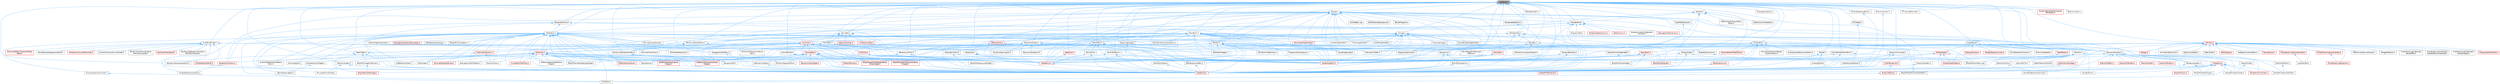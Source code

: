 digraph "CoreStyle.h"
{
 // INTERACTIVE_SVG=YES
 // LATEX_PDF_SIZE
  bgcolor="transparent";
  edge [fontname=Helvetica,fontsize=10,labelfontname=Helvetica,labelfontsize=10];
  node [fontname=Helvetica,fontsize=10,shape=box,height=0.2,width=0.4];
  Node1 [id="Node000001",label="CoreStyle.h",height=0.2,width=0.4,color="gray40", fillcolor="grey60", style="filled", fontcolor="black",tooltip=" "];
  Node1 -> Node2 [id="edge1_Node000001_Node000002",dir="back",color="steelblue1",style="solid",tooltip=" "];
  Node2 [id="Node000002",label="GenericCommands.h",height=0.2,width=0.4,color="grey40", fillcolor="white", style="filled",URL="$d8/d81/GenericCommands_8h.html",tooltip=" "];
  Node2 -> Node3 [id="edge2_Node000002_Node000003",dir="back",color="steelblue1",style="solid",tooltip=" "];
  Node3 [id="Node000003",label="DataflowGraphEditor.h",height=0.2,width=0.4,color="grey40", fillcolor="white", style="filled",URL="$d4/dfa/DataflowGraphEditor_8h.html",tooltip=" "];
  Node2 -> Node4 [id="edge3_Node000002_Node000004",dir="back",color="steelblue1",style="solid",tooltip=" "];
  Node4 [id="Node000004",label="SlateExtras.h",height=0.2,width=0.4,color="red", fillcolor="#FFF0F0", style="filled",URL="$d8/dec/SlateExtras_8h.html",tooltip=" "];
  Node1 -> Node6 [id="edge4_Node000001_Node000006",dir="back",color="steelblue1",style="solid",tooltip=" "];
  Node6 [id="Node000006",label="MultiBoxBuilder.h",height=0.2,width=0.4,color="grey40", fillcolor="white", style="filled",URL="$d5/d36/MultiBoxBuilder_8h.html",tooltip=" "];
  Node6 -> Node7 [id="edge5_Node000006_Node000007",dir="back",color="steelblue1",style="solid",tooltip=" "];
  Node7 [id="Node000007",label="ConstraintChannelCurveModel.h",height=0.2,width=0.4,color="grey40", fillcolor="white", style="filled",URL="$d9/d5f/ConstraintChannelCurveModel_8h.html",tooltip=" "];
  Node6 -> Node8 [id="edge6_Node000006_Node000008",dir="back",color="steelblue1",style="solid",tooltip=" "];
  Node8 [id="Node000008",label="GPUSkinCacheVisualization\lMenuCommands.h",height=0.2,width=0.4,color="grey40", fillcolor="white", style="filled",URL="$d4/d2e/GPUSkinCacheVisualizationMenuCommands_8h.html",tooltip=" "];
  Node6 -> Node9 [id="edge7_Node000006_Node000009",dir="back",color="steelblue1",style="solid",tooltip=" "];
  Node9 [id="Node000009",label="GraphEditorActions.h",height=0.2,width=0.4,color="grey40", fillcolor="white", style="filled",URL="$db/df3/GraphEditorActions_8h.html",tooltip=" "];
  Node9 -> Node3 [id="edge8_Node000009_Node000003",dir="back",color="steelblue1",style="solid",tooltip=" "];
  Node6 -> Node10 [id="edge9_Node000006_Node000010",dir="back",color="steelblue1",style="solid",tooltip=" "];
  Node10 [id="Node000010",label="KeyframeTrackEditor.h",height=0.2,width=0.4,color="red", fillcolor="#FFF0F0", style="filled",URL="$dd/d47/KeyframeTrackEditor_8h.html",tooltip=" "];
  Node6 -> Node17 [id="edge10_Node000006_Node000017",dir="back",color="steelblue1",style="solid",tooltip=" "];
  Node17 [id="Node000017",label="RayTracingDebugVisualization\lMenuCommands.h",height=0.2,width=0.4,color="grey40", fillcolor="white", style="filled",URL="$de/d4c/RayTracingDebugVisualizationMenuCommands_8h.html",tooltip=" "];
  Node6 -> Node18 [id="edge11_Node000006_Node000018",dir="back",color="steelblue1",style="solid",tooltip=" "];
  Node18 [id="Node000018",label="SCommonEditorViewportToolbar\lBase.h",height=0.2,width=0.4,color="red", fillcolor="#FFF0F0", style="filled",URL="$d0/d79/SCommonEditorViewportToolbarBase_8h.html",tooltip=" "];
  Node6 -> Node22 [id="edge12_Node000006_Node000022",dir="back",color="steelblue1",style="solid",tooltip=" "];
  Node22 [id="Node000022",label="SFixedSampledSequenceRuler.h",height=0.2,width=0.4,color="grey40", fillcolor="white", style="filled",URL="$d8/db1/SFixedSampledSequenceRuler_8h.html",tooltip=" "];
  Node6 -> Node23 [id="edge13_Node000006_Node000023",dir="back",color="steelblue1",style="solid",tooltip=" "];
  Node23 [id="Node000023",label="SGridLineSpacingList.h",height=0.2,width=0.4,color="grey40", fillcolor="white", style="filled",URL="$db/d48/SGridLineSpacingList_8h.html",tooltip=" "];
  Node6 -> Node24 [id="edge14_Node000006_Node000024",dir="back",color="steelblue1",style="solid",tooltip=" "];
  Node24 [id="Node000024",label="SInteractiveCurveEditorView.h",height=0.2,width=0.4,color="red", fillcolor="#FFF0F0", style="filled",URL="$d2/dd9/SInteractiveCurveEditorView_8h.html",tooltip=" "];
  Node6 -> Node30 [id="edge15_Node000006_Node000030",dir="back",color="steelblue1",style="solid",tooltip=" "];
  Node30 [id="Node000030",label="SNumericDropDown.h",height=0.2,width=0.4,color="grey40", fillcolor="white", style="filled",URL="$d3/d12/SNumericDropDown_8h.html",tooltip=" "];
  Node6 -> Node31 [id="edge16_Node000006_Node000031",dir="back",color="steelblue1",style="solid",tooltip=" "];
  Node31 [id="Node000031",label="SToolBarButtonBlock.h",height=0.2,width=0.4,color="red", fillcolor="#FFF0F0", style="filled",URL="$d9/d9a/SToolBarButtonBlock_8h.html",tooltip=" "];
  Node31 -> Node4 [id="edge17_Node000031_Node000004",dir="back",color="steelblue1",style="solid",tooltip=" "];
  Node6 -> Node33 [id="edge18_Node000006_Node000033",dir="back",color="steelblue1",style="solid",tooltip=" "];
  Node33 [id="Node000033",label="SlateBasics.h",height=0.2,width=0.4,color="red", fillcolor="#FFF0F0", style="filled",URL="$da/d2f/SlateBasics_8h.html",tooltip=" "];
  Node33 -> Node4 [id="edge19_Node000033_Node000004",dir="back",color="steelblue1",style="solid",tooltip=" "];
  Node6 -> Node4 [id="edge20_Node000006_Node000004",dir="back",color="steelblue1",style="solid",tooltip=" "];
  Node6 -> Node36 [id="edge21_Node000006_Node000036",dir="back",color="steelblue1",style="solid",tooltip=" "];
  Node36 [id="Node000036",label="SlateSharedPCH.h",height=0.2,width=0.4,color="red", fillcolor="#FFF0F0", style="filled",URL="$d1/dfc/SlateSharedPCH_8h.html",tooltip=" "];
  Node1 -> Node39 [id="edge22_Node000001_Node000039",dir="back",color="steelblue1",style="solid",tooltip=" "];
  Node39 [id="Node000039",label="RigVMEditorStyle.h",height=0.2,width=0.4,color="grey40", fillcolor="white", style="filled",URL="$dd/d8a/RigVMEditorStyle_8h.html",tooltip=" "];
  Node39 -> Node40 [id="edge23_Node000039_Node000040",dir="back",color="steelblue1",style="solid",tooltip=" "];
  Node40 [id="Node000040",label="SRigVMVariantTagWidget.h",height=0.2,width=0.4,color="grey40", fillcolor="white", style="filled",URL="$d4/d38/SRigVMVariantTagWidget_8h.html",tooltip=" "];
  Node40 -> Node41 [id="edge24_Node000040_Node000041",dir="back",color="steelblue1",style="solid",tooltip=" "];
  Node41 [id="Node000041",label="SRigVMVariantWidget.h",height=0.2,width=0.4,color="grey40", fillcolor="white", style="filled",URL="$d5/d61/SRigVMVariantWidget_8h.html",tooltip=" "];
  Node1 -> Node42 [id="edge25_Node000001_Node000042",dir="back",color="steelblue1",style="solid",tooltip=" "];
  Node42 [id="Node000042",label="SBlueprintNamespaceEntry.h",height=0.2,width=0.4,color="grey40", fillcolor="white", style="filled",URL="$d4/d22/SBlueprintNamespaceEntry_8h.html",tooltip=" "];
  Node1 -> Node43 [id="edge26_Node000001_Node000043",dir="back",color="steelblue1",style="solid",tooltip=" "];
  Node43 [id="Node000043",label="SBorder.h",height=0.2,width=0.4,color="grey40", fillcolor="white", style="filled",URL="$d2/d10/SBorder_8h.html",tooltip=" "];
  Node43 -> Node44 [id="edge27_Node000043_Node000044",dir="back",color="steelblue1",style="solid",tooltip=" "];
  Node44 [id="Node000044",label="BoneDragDropOp.h",height=0.2,width=0.4,color="grey40", fillcolor="white", style="filled",URL="$d9/dba/BoneDragDropOp_8h.html",tooltip=" "];
  Node43 -> Node45 [id="edge28_Node000043_Node000045",dir="back",color="steelblue1",style="solid",tooltip=" "];
  Node45 [id="Node000045",label="BrushBuilderDragDropOp.h",height=0.2,width=0.4,color="grey40", fillcolor="white", style="filled",URL="$d9/d56/BrushBuilderDragDropOp_8h.html",tooltip=" "];
  Node43 -> Node46 [id="edge29_Node000043_Node000046",dir="back",color="steelblue1",style="solid",tooltip=" "];
  Node46 [id="Node000046",label="ClassDragDropOp.h",height=0.2,width=0.4,color="grey40", fillcolor="white", style="filled",URL="$d5/d37/ClassDragDropOp_8h.html",tooltip=" "];
  Node43 -> Node47 [id="edge30_Node000043_Node000047",dir="back",color="steelblue1",style="solid",tooltip=" "];
  Node47 [id="Node000047",label="DecoratedDragDropOp.h",height=0.2,width=0.4,color="red", fillcolor="#FFF0F0", style="filled",URL="$d6/d6a/DecoratedDragDropOp_8h.html",tooltip=" "];
  Node47 -> Node63 [id="edge31_Node000047_Node000063",dir="back",color="steelblue1",style="solid",tooltip=" "];
  Node63 [id="Node000063",label="LevelDragDropOp.h",height=0.2,width=0.4,color="grey40", fillcolor="white", style="filled",URL="$dc/da5/LevelDragDropOp_8h.html",tooltip=" "];
  Node43 -> Node69 [id="edge32_Node000043_Node000069",dir="back",color="steelblue1",style="solid",tooltip=" "];
  Node69 [id="Node000069",label="Dialogs.h",height=0.2,width=0.4,color="red", fillcolor="#FFF0F0", style="filled",URL="$d2/d5c/Dialogs_8h.html",tooltip=" "];
  Node43 -> Node63 [id="edge33_Node000043_Node000063",dir="back",color="steelblue1",style="solid",tooltip=" "];
  Node43 -> Node73 [id="edge34_Node000043_Node000073",dir="back",color="steelblue1",style="solid",tooltip=" "];
  Node73 [id="Node000073",label="SBuildProgress.h",height=0.2,width=0.4,color="grey40", fillcolor="white", style="filled",URL="$dd/d1d/SBuildProgress_8h.html",tooltip=" "];
  Node43 -> Node74 [id="edge35_Node000043_Node000074",dir="back",color="steelblue1",style="solid",tooltip=" "];
  Node74 [id="Node000074",label="SButton.h",height=0.2,width=0.4,color="grey40", fillcolor="white", style="filled",URL="$d4/d2a/SButton_8h.html",tooltip=" "];
  Node74 -> Node75 [id="edge36_Node000074_Node000075",dir="back",color="steelblue1",style="solid",tooltip=" "];
  Node75 [id="Node000075",label="PropertyInfoViewStyle.h",height=0.2,width=0.4,color="grey40", fillcolor="white", style="filled",URL="$d0/da8/PropertyInfoViewStyle_8h.html",tooltip=" "];
  Node74 -> Node76 [id="edge37_Node000074_Node000076",dir="back",color="steelblue1",style="solid",tooltip=" "];
  Node76 [id="Node000076",label="SBreadcrumbTrail.h",height=0.2,width=0.4,color="grey40", fillcolor="white", style="filled",URL="$d4/de2/SBreadcrumbTrail_8h.html",tooltip=" "];
  Node76 -> Node77 [id="edge38_Node000076_Node000077",dir="back",color="steelblue1",style="solid",tooltip=" "];
  Node77 [id="Node000077",label="STableTreeView.h",height=0.2,width=0.4,color="red", fillcolor="#FFF0F0", style="filled",URL="$dd/d46/STableTreeView_8h.html",tooltip=" "];
  Node76 -> Node4 [id="edge39_Node000076_Node000004",dir="back",color="steelblue1",style="solid",tooltip=" "];
  Node74 -> Node80 [id="edge40_Node000074_Node000080",dir="back",color="steelblue1",style="solid",tooltip=" "];
  Node80 [id="Node000080",label="SEditableComboBox.h",height=0.2,width=0.4,color="grey40", fillcolor="white", style="filled",URL="$d0/d8c/SEditableComboBox_8h.html",tooltip=" "];
  Node80 -> Node4 [id="edge41_Node000080_Node000004",dir="back",color="steelblue1",style="solid",tooltip=" "];
  Node74 -> Node81 [id="edge42_Node000074_Node000081",dir="back",color="steelblue1",style="solid",tooltip=" "];
  Node81 [id="Node000081",label="SHyperlink.h",height=0.2,width=0.4,color="grey40", fillcolor="white", style="filled",URL="$d3/d8c/SHyperlink_8h.html",tooltip=" "];
  Node81 -> Node82 [id="edge43_Node000081_Node000082",dir="back",color="steelblue1",style="solid",tooltip=" "];
  Node82 [id="Node000082",label="SRichTextHyperlink.h",height=0.2,width=0.4,color="grey40", fillcolor="white", style="filled",URL="$da/d06/SRichTextHyperlink_8h.html",tooltip=" "];
  Node82 -> Node4 [id="edge44_Node000082_Node000004",dir="back",color="steelblue1",style="solid",tooltip=" "];
  Node81 -> Node4 [id="edge45_Node000081_Node000004",dir="back",color="steelblue1",style="solid",tooltip=" "];
  Node74 -> Node83 [id="edge46_Node000074_Node000083",dir="back",color="steelblue1",style="solid",tooltip=" "];
  Node83 [id="Node000083",label="SKeySelector.h",height=0.2,width=0.4,color="grey40", fillcolor="white", style="filled",URL="$de/d62/SKeySelector_8h.html",tooltip=" "];
  Node74 -> Node84 [id="edge47_Node000074_Node000084",dir="back",color="steelblue1",style="solid",tooltip=" "];
  Node84 [id="Node000084",label="SRigVMGraphPinUserDataPath.h",height=0.2,width=0.4,color="grey40", fillcolor="white", style="filled",URL="$d5/d31/SRigVMGraphPinUserDataPath_8h.html",tooltip=" "];
  Node74 -> Node85 [id="edge48_Node000074_Node000085",dir="back",color="steelblue1",style="solid",tooltip=" "];
  Node85 [id="Node000085",label="SRigVMVariableMappingWidget.h",height=0.2,width=0.4,color="grey40", fillcolor="white", style="filled",URL="$d0/ddc/SRigVMVariableMappingWidget_8h.html",tooltip=" "];
  Node74 -> Node40 [id="edge49_Node000074_Node000040",dir="back",color="steelblue1",style="solid",tooltip=" "];
  Node74 -> Node86 [id="edge50_Node000074_Node000086",dir="back",color="steelblue1",style="solid",tooltip=" "];
  Node86 [id="Node000086",label="SSkeletonWidget.h",height=0.2,width=0.4,color="grey40", fillcolor="white", style="filled",URL="$dd/da7/SSkeletonWidget_8h.html",tooltip=" "];
  Node74 -> Node87 [id="edge51_Node000074_Node000087",dir="back",color="steelblue1",style="solid",tooltip=" "];
  Node87 [id="Node000087",label="SWindowTitleBar.h",height=0.2,width=0.4,color="grey40", fillcolor="white", style="filled",URL="$d0/dce/SWindowTitleBar_8h.html",tooltip=" "];
  Node74 -> Node88 [id="edge52_Node000074_Node000088",dir="back",color="steelblue1",style="solid",tooltip=" "];
  Node88 [id="Node000088",label="SWindowTitleBarArea.h",height=0.2,width=0.4,color="grey40", fillcolor="white", style="filled",URL="$d4/d09/SWindowTitleBarArea_8h.html",tooltip=" "];
  Node74 -> Node33 [id="edge53_Node000074_Node000033",dir="back",color="steelblue1",style="solid",tooltip=" "];
  Node74 -> Node4 [id="edge54_Node000074_Node000004",dir="back",color="steelblue1",style="solid",tooltip=" "];
  Node74 -> Node36 [id="edge55_Node000074_Node000036",dir="back",color="steelblue1",style="solid",tooltip=" "];
  Node43 -> Node89 [id="edge56_Node000043_Node000089",dir="back",color="steelblue1",style="solid",tooltip=" "];
  Node89 [id="Node000089",label="SDockTab.h",height=0.2,width=0.4,color="red", fillcolor="#FFF0F0", style="filled",URL="$d2/d6f/SDockTab_8h.html",tooltip=" "];
  Node89 -> Node4 [id="edge57_Node000089_Node000004",dir="back",color="steelblue1",style="solid",tooltip=" "];
  Node89 -> Node36 [id="edge58_Node000089_Node000036",dir="back",color="steelblue1",style="solid",tooltip=" "];
  Node43 -> Node94 [id="edge59_Node000043_Node000094",dir="back",color="steelblue1",style="solid",tooltip=" "];
  Node94 [id="Node000094",label="SEditableTextBox.h",height=0.2,width=0.4,color="grey40", fillcolor="white", style="filled",URL="$df/dd0/SEditableTextBox_8h.html",tooltip=" "];
  Node94 -> Node80 [id="edge60_Node000094_Node000080",dir="back",color="steelblue1",style="solid",tooltip=" "];
  Node94 -> Node23 [id="edge61_Node000094_Node000023",dir="back",color="steelblue1",style="solid",tooltip=" "];
  Node94 -> Node30 [id="edge62_Node000094_Node000030",dir="back",color="steelblue1",style="solid",tooltip=" "];
  Node94 -> Node95 [id="edge63_Node000094_Node000095",dir="back",color="steelblue1",style="solid",tooltip=" "];
  Node95 [id="Node000095",label="SRigVMGraphPinEditableName\lValueWidget.h",height=0.2,width=0.4,color="red", fillcolor="#FFF0F0", style="filled",URL="$da/d0c/SRigVMGraphPinEditableNameValueWidget_8h.html",tooltip=" "];
  Node94 -> Node98 [id="edge64_Node000094_Node000098",dir="back",color="steelblue1",style="solid",tooltip=" "];
  Node98 [id="Node000098",label="SRigVMGraphPinNameListValue\lWidget.h",height=0.2,width=0.4,color="red", fillcolor="#FFF0F0", style="filled",URL="$dc/dac/SRigVMGraphPinNameListValueWidget_8h.html",tooltip=" "];
  Node94 -> Node101 [id="edge65_Node000094_Node000101",dir="back",color="steelblue1",style="solid",tooltip=" "];
  Node101 [id="Node000101",label="SSearchBox.h",height=0.2,width=0.4,color="grey40", fillcolor="white", style="filled",URL="$df/d3f/SSearchBox_8h.html",tooltip=" "];
  Node101 -> Node102 [id="edge66_Node000101_Node000102",dir="back",color="steelblue1",style="solid",tooltip=" "];
  Node102 [id="Node000102",label="SListViewSelectorDropdown\lMenu.h",height=0.2,width=0.4,color="grey40", fillcolor="white", style="filled",URL="$d4/dc9/SListViewSelectorDropdownMenu_8h.html",tooltip=" "];
  Node101 -> Node103 [id="edge67_Node000101_Node000103",dir="back",color="steelblue1",style="solid",tooltip=" "];
  Node103 [id="Node000103",label="SRigVMBulkEditWidget.h",height=0.2,width=0.4,color="red", fillcolor="#FFF0F0", style="filled",URL="$d7/dab/SRigVMBulkEditWidget_8h.html",tooltip=" "];
  Node101 -> Node107 [id="edge68_Node000101_Node000107",dir="back",color="steelblue1",style="solid",tooltip=" "];
  Node107 [id="Node000107",label="SRigVMChangesTreeView.h",height=0.2,width=0.4,color="grey40", fillcolor="white", style="filled",URL="$dd/d83/SRigVMChangesTreeView_8h.html",tooltip=" "];
  Node107 -> Node103 [id="edge69_Node000107_Node000103",dir="back",color="steelblue1",style="solid",tooltip=" "];
  Node101 -> Node85 [id="edge70_Node000101_Node000085",dir="back",color="steelblue1",style="solid",tooltip=" "];
  Node101 -> Node4 [id="edge71_Node000101_Node000004",dir="back",color="steelblue1",style="solid",tooltip=" "];
  Node94 -> Node108 [id="edge72_Node000094_Node000108",dir="back",color="steelblue1",style="solid",tooltip=" "];
  Node108 [id="Node000108",label="SSuggestionTextBox.h",height=0.2,width=0.4,color="grey40", fillcolor="white", style="filled",URL="$d1/df9/SSuggestionTextBox_8h.html",tooltip=" "];
  Node108 -> Node4 [id="edge73_Node000108_Node000004",dir="back",color="steelblue1",style="solid",tooltip=" "];
  Node94 -> Node33 [id="edge74_Node000094_Node000033",dir="back",color="steelblue1",style="solid",tooltip=" "];
  Node94 -> Node4 [id="edge75_Node000094_Node000004",dir="back",color="steelblue1",style="solid",tooltip=" "];
  Node94 -> Node36 [id="edge76_Node000094_Node000036",dir="back",color="steelblue1",style="solid",tooltip=" "];
  Node43 -> Node109 [id="edge77_Node000043_Node000109",dir="back",color="steelblue1",style="solid",tooltip=" "];
  Node109 [id="Node000109",label="SErrorText.h",height=0.2,width=0.4,color="grey40", fillcolor="white", style="filled",URL="$d7/d9a/SErrorText_8h.html",tooltip=" "];
  Node109 -> Node110 [id="edge78_Node000109_Node000110",dir="back",color="steelblue1",style="solid",tooltip=" "];
  Node110 [id="Node000110",label="SErrorHint.h",height=0.2,width=0.4,color="grey40", fillcolor="white", style="filled",URL="$d9/d4d/SErrorHint_8h.html",tooltip=" "];
  Node110 -> Node33 [id="edge79_Node000110_Node000033",dir="back",color="steelblue1",style="solid",tooltip=" "];
  Node110 -> Node4 [id="edge80_Node000110_Node000004",dir="back",color="steelblue1",style="solid",tooltip=" "];
  Node109 -> Node111 [id="edge81_Node000109_Node000111",dir="back",color="steelblue1",style="solid",tooltip=" "];
  Node111 [id="Node000111",label="SGraphNode.h",height=0.2,width=0.4,color="red", fillcolor="#FFF0F0", style="filled",URL="$d2/d30/SGraphNode_8h.html",tooltip=" "];
  Node111 -> Node3 [id="edge82_Node000111_Node000003",dir="back",color="steelblue1",style="solid",tooltip=" "];
  Node111 -> Node119 [id="edge83_Node000111_Node000119",dir="back",color="steelblue1",style="solid",tooltip=" "];
  Node119 [id="Node000119",label="SGraphNodeK2Base.h",height=0.2,width=0.4,color="red", fillcolor="#FFF0F0", style="filled",URL="$de/d4a/SGraphNodeK2Base_8h.html",tooltip=" "];
  Node111 -> Node128 [id="edge84_Node000111_Node000128",dir="back",color="steelblue1",style="solid",tooltip=" "];
  Node128 [id="Node000128",label="SGraphPanel.h",height=0.2,width=0.4,color="grey40", fillcolor="white", style="filled",URL="$d2/dcf/SGraphPanel_8h.html",tooltip=" "];
  Node111 -> Node129 [id="edge85_Node000111_Node000129",dir="back",color="steelblue1",style="solid",tooltip=" "];
  Node129 [id="Node000129",label="SGraphPin.h",height=0.2,width=0.4,color="red", fillcolor="#FFF0F0", style="filled",URL="$d1/dd1/SGraphPin_8h.html",tooltip=" "];
  Node129 -> Node128 [id="edge86_Node000129_Node000128",dir="back",color="steelblue1",style="solid",tooltip=" "];
  Node129 -> Node141 [id="edge87_Node000129_Node000141",dir="back",color="steelblue1",style="solid",tooltip=" "];
  Node141 [id="Node000141",label="SGraphPinNameList.h",height=0.2,width=0.4,color="red", fillcolor="#FFF0F0", style="filled",URL="$d4/d09/SGraphPinNameList_8h.html",tooltip=" "];
  Node129 -> Node143 [id="edge88_Node000129_Node000143",dir="back",color="steelblue1",style="solid",tooltip=" "];
  Node143 [id="Node000143",label="SGraphPinNum.h",height=0.2,width=0.4,color="red", fillcolor="#FFF0F0", style="filled",URL="$d7/da4/SGraphPinNum_8h.html",tooltip=" "];
  Node129 -> Node145 [id="edge89_Node000129_Node000145",dir="back",color="steelblue1",style="solid",tooltip=" "];
  Node145 [id="Node000145",label="SGraphPinNumSlider.h",height=0.2,width=0.4,color="red", fillcolor="#FFF0F0", style="filled",URL="$d5/d00/SGraphPinNumSlider_8h.html",tooltip=" "];
  Node129 -> Node153 [id="edge90_Node000129_Node000153",dir="back",color="steelblue1",style="solid",tooltip=" "];
  Node153 [id="Node000153",label="SGraphPinVector2DSlider.h",height=0.2,width=0.4,color="grey40", fillcolor="white", style="filled",URL="$d7/d05/SGraphPinVector2DSlider_8h.html",tooltip=" "];
  Node129 -> Node156 [id="edge91_Node000129_Node000156",dir="back",color="steelblue1",style="solid",tooltip=" "];
  Node156 [id="Node000156",label="SGraphPinVectorSlider.h",height=0.2,width=0.4,color="grey40", fillcolor="white", style="filled",URL="$dc/d38/SGraphPinVectorSlider_8h.html",tooltip=" "];
  Node129 -> Node161 [id="edge92_Node000129_Node000161",dir="back",color="steelblue1",style="solid",tooltip=" "];
  Node161 [id="Node000161",label="SRigVMGraphPinQuat.h",height=0.2,width=0.4,color="grey40", fillcolor="white", style="filled",URL="$de/dda/SRigVMGraphPinQuat_8h.html",tooltip=" "];
  Node129 -> Node84 [id="edge93_Node000129_Node000084",dir="back",color="steelblue1",style="solid",tooltip=" "];
  Node111 -> Node163 [id="edge94_Node000111_Node000163",dir="back",color="steelblue1",style="solid",tooltip=" "];
  Node163 [id="Node000163",label="SRigVMGraphNode.h",height=0.2,width=0.4,color="red", fillcolor="#FFF0F0", style="filled",URL="$d0/d1e/SRigVMGraphNode_8h.html",tooltip=" "];
  Node109 -> Node166 [id="edge95_Node000109_Node000166",dir="back",color="steelblue1",style="solid",tooltip=" "];
  Node166 [id="Node000166",label="SPopUpErrorText.h",height=0.2,width=0.4,color="grey40", fillcolor="white", style="filled",URL="$d7/d15/SPopUpErrorText_8h.html",tooltip=" "];
  Node166 -> Node33 [id="edge96_Node000166_Node000033",dir="back",color="steelblue1",style="solid",tooltip=" "];
  Node166 -> Node4 [id="edge97_Node000166_Node000004",dir="back",color="steelblue1",style="solid",tooltip=" "];
  Node109 -> Node108 [id="edge98_Node000109_Node000108",dir="back",color="steelblue1",style="solid",tooltip=" "];
  Node109 -> Node167 [id="edge99_Node000109_Node000167",dir="back",color="steelblue1",style="solid",tooltip=" "];
  Node167 [id="Node000167",label="STextEntryPopup.h",height=0.2,width=0.4,color="grey40", fillcolor="white", style="filled",URL="$d6/d4f/STextEntryPopup_8h.html",tooltip=" "];
  Node167 -> Node4 [id="edge100_Node000167_Node000004",dir="back",color="steelblue1",style="solid",tooltip=" "];
  Node109 -> Node33 [id="edge101_Node000109_Node000033",dir="back",color="steelblue1",style="solid",tooltip=" "];
  Node109 -> Node4 [id="edge102_Node000109_Node000004",dir="back",color="steelblue1",style="solid",tooltip=" "];
  Node109 -> Node36 [id="edge103_Node000109_Node000036",dir="back",color="steelblue1",style="solid",tooltip=" "];
  Node43 -> Node168 [id="edge104_Node000043_Node000168",dir="back",color="steelblue1",style="solid",tooltip=" "];
  Node168 [id="Node000168",label="SExpandableButton.h",height=0.2,width=0.4,color="grey40", fillcolor="white", style="filled",URL="$d5/df7/SExpandableButton_8h.html",tooltip=" "];
  Node168 -> Node4 [id="edge105_Node000168_Node000004",dir="back",color="steelblue1",style="solid",tooltip=" "];
  Node43 -> Node169 [id="edge106_Node000043_Node000169",dir="back",color="steelblue1",style="solid",tooltip=" "];
  Node169 [id="Node000169",label="SGraphEditorActionMenu.h",height=0.2,width=0.4,color="grey40", fillcolor="white", style="filled",URL="$dd/d8d/SGraphEditorActionMenu_8h.html",tooltip=" "];
  Node43 -> Node129 [id="edge107_Node000043_Node000129",dir="back",color="steelblue1",style="solid",tooltip=" "];
  Node43 -> Node170 [id="edge108_Node000043_Node000170",dir="back",color="steelblue1",style="solid",tooltip=" "];
  Node170 [id="Node000170",label="SHeaderRow.h",height=0.2,width=0.4,color="grey40", fillcolor="white", style="filled",URL="$d4/d31/SHeaderRow_8h.html",tooltip=" "];
  Node170 -> Node171 [id="edge109_Node000170_Node000171",dir="back",color="steelblue1",style="solid",tooltip=" "];
  Node171 [id="Node000171",label="IDisplayClusterConfigurator\lViewTree.h",height=0.2,width=0.4,color="grey40", fillcolor="white", style="filled",URL="$d2/d6d/IDisplayClusterConfiguratorViewTree_8h.html",tooltip=" "];
  Node170 -> Node172 [id="edge110_Node000170_Node000172",dir="back",color="steelblue1",style="solid",tooltip=" "];
  Node172 [id="Node000172",label="INavigationToolColumn.h",height=0.2,width=0.4,color="red", fillcolor="#FFF0F0", style="filled",URL="$d4/da3/INavigationToolColumn_8h.html",tooltip=" "];
  Node170 -> Node189 [id="edge111_Node000170_Node000189",dir="back",color="steelblue1",style="solid",tooltip=" "];
  Node189 [id="Node000189",label="IPropertyTable.h",height=0.2,width=0.4,color="grey40", fillcolor="white", style="filled",URL="$d5/d90/IPropertyTable_8h.html",tooltip=" "];
  Node170 -> Node190 [id="edge112_Node000170_Node000190",dir="back",color="steelblue1",style="solid",tooltip=" "];
  Node190 [id="Node000190",label="IPropertyTableColumn.h",height=0.2,width=0.4,color="red", fillcolor="#FFF0F0", style="filled",URL="$db/d97/IPropertyTableColumn_8h.html",tooltip=" "];
  Node170 -> Node192 [id="edge113_Node000170_Node000192",dir="back",color="steelblue1",style="solid",tooltip=" "];
  Node192 [id="Node000192",label="STableRow.h",height=0.2,width=0.4,color="grey40", fillcolor="white", style="filled",URL="$d8/d43/STableRow_8h.html",tooltip=" "];
  Node192 -> Node193 [id="edge114_Node000192_Node000193",dir="back",color="steelblue1",style="solid",tooltip=" "];
  Node193 [id="Node000193",label="BoneSelectionWidget.h",height=0.2,width=0.4,color="grey40", fillcolor="white", style="filled",URL="$d4/dd3/BoneSelectionWidget_8h.html",tooltip=" "];
  Node193 -> Node194 [id="edge115_Node000193_Node000194",dir="back",color="steelblue1",style="solid",tooltip=" "];
  Node194 [id="Node000194",label="SBoneMappingBase.h",height=0.2,width=0.4,color="grey40", fillcolor="white", style="filled",URL="$d7/d49/SBoneMappingBase_8h.html",tooltip=" "];
  Node192 -> Node195 [id="edge116_Node000192_Node000195",dir="back",color="steelblue1",style="solid",tooltip=" "];
  Node195 [id="Node000195",label="CurveEditorTreeTraits.h",height=0.2,width=0.4,color="red", fillcolor="#FFF0F0", style="filled",URL="$d4/d4a/CurveEditorTreeTraits_8h.html",tooltip=" "];
  Node192 -> Node199 [id="edge117_Node000192_Node000199",dir="back",color="steelblue1",style="solid",tooltip=" "];
  Node199 [id="Node000199",label="DataflowTransformOutliner\lWidget.h",height=0.2,width=0.4,color="red", fillcolor="#FFF0F0", style="filled",URL="$d8/df9/DataflowTransformOutlinerWidget_8h.html",tooltip=" "];
  Node192 -> Node201 [id="edge118_Node000192_Node000201",dir="back",color="steelblue1",style="solid",tooltip=" "];
  Node201 [id="Node000201",label="DataflowVerticesOutliner\lWidget.h",height=0.2,width=0.4,color="red", fillcolor="#FFF0F0", style="filled",URL="$dd/deb/DataflowVerticesOutlinerWidget_8h.html",tooltip=" "];
  Node192 -> Node202 [id="edge119_Node000192_Node000202",dir="back",color="steelblue1",style="solid",tooltip=" "];
  Node202 [id="Node000202",label="DlgReferenceTree.h",height=0.2,width=0.4,color="grey40", fillcolor="white", style="filled",URL="$db/dd3/DlgReferenceTree_8h.html",tooltip=" "];
  Node192 -> Node203 [id="edge120_Node000192_Node000203",dir="back",color="steelblue1",style="solid",tooltip=" "];
  Node203 [id="Node000203",label="FindInBlueprints.h",height=0.2,width=0.4,color="red", fillcolor="#FFF0F0", style="filled",URL="$d0/d27/FindInBlueprints_8h.html",tooltip=" "];
  Node203 -> Node204 [id="edge121_Node000203_Node000204",dir="back",color="steelblue1",style="solid",tooltip=" "];
  Node204 [id="Node000204",label="BlueprintEditor.h",height=0.2,width=0.4,color="red", fillcolor="#FFF0F0", style="filled",URL="$df/d7d/BlueprintEditor_8h.html",tooltip=" "];
  Node204 -> Node213 [id="edge122_Node000204_Node000213",dir="back",color="steelblue1",style="solid",tooltip=" "];
  Node213 [id="Node000213",label="SSCSEditor.h",height=0.2,width=0.4,color="grey40", fillcolor="white", style="filled",URL="$d0/d2e/SSCSEditor_8h.html",tooltip=" "];
  Node192 -> Node220 [id="edge123_Node000192_Node000220",dir="back",color="steelblue1",style="solid",tooltip=" "];
  Node220 [id="Node000220",label="FindInGraph.h",height=0.2,width=0.4,color="grey40", fillcolor="white", style="filled",URL="$de/d36/FindInGraph_8h.html",tooltip=" "];
  Node192 -> Node221 [id="edge124_Node000192_Node000221",dir="back",color="steelblue1",style="solid",tooltip=" "];
  Node221 [id="Node000221",label="IDetailDragDropHandler.h",height=0.2,width=0.4,color="grey40", fillcolor="white", style="filled",URL="$dd/d80/IDetailDragDropHandler_8h.html",tooltip=" "];
  Node192 -> Node222 [id="edge125_Node000192_Node000222",dir="back",color="steelblue1",style="solid",tooltip=" "];
  Node222 [id="Node000222",label="IOutlinerExtension.h",height=0.2,width=0.4,color="red", fillcolor="#FFF0F0", style="filled",URL="$db/d1a/IOutlinerExtension_8h.html",tooltip=" "];
  Node222 -> Node268 [id="edge126_Node000222_Node000268",dir="back",color="steelblue1",style="solid",tooltip=" "];
  Node268 [id="Node000268",label="OutlinerSpacer.h",height=0.2,width=0.4,color="grey40", fillcolor="white", style="filled",URL="$dd/d3e/OutlinerSpacer_8h.html",tooltip=" "];
  Node222 -> Node270 [id="edge127_Node000222_Node000270",dir="back",color="steelblue1",style="solid",tooltip=" "];
  Node270 [id="Node000270",label="SOutlinerView.h",height=0.2,width=0.4,color="grey40", fillcolor="white", style="filled",URL="$d5/de1/SOutlinerView_8h.html",tooltip=" "];
  Node192 -> Node274 [id="edge128_Node000192_Node000274",dir="back",color="steelblue1",style="solid",tooltip=" "];
  Node274 [id="Node000274",label="NavigationToolItemParameters.h",height=0.2,width=0.4,color="red", fillcolor="#FFF0F0", style="filled",URL="$dd/d8c/NavigationToolItemParameters_8h.html",tooltip=" "];
  Node192 -> Node268 [id="edge129_Node000192_Node000268",dir="back",color="steelblue1",style="solid",tooltip=" "];
  Node192 -> Node75 [id="edge130_Node000192_Node000075",dir="back",color="steelblue1",style="solid",tooltip=" "];
  Node192 -> Node277 [id="edge131_Node000192_Node000277",dir="back",color="steelblue1",style="solid",tooltip=" "];
  Node277 [id="Node000277",label="ReferenceSectionSelection\lWidget.h",height=0.2,width=0.4,color="grey40", fillcolor="white", style="filled",URL="$db/d75/ReferenceSectionSelectionWidget_8h.html",tooltip=" "];
  Node192 -> Node278 [id="edge132_Node000192_Node000278",dir="back",color="steelblue1",style="solid",tooltip=" "];
  Node278 [id="Node000278",label="SAnimAttributeView.h",height=0.2,width=0.4,color="grey40", fillcolor="white", style="filled",URL="$df/d42/SAnimAttributeView_8h.html",tooltip=" "];
  Node192 -> Node279 [id="edge133_Node000192_Node000279",dir="back",color="steelblue1",style="solid",tooltip=" "];
  Node279 [id="Node000279",label="SBlueprintDiff.h",height=0.2,width=0.4,color="grey40", fillcolor="white", style="filled",URL="$de/d6d/SBlueprintDiff_8h.html",tooltip=" "];
  Node192 -> Node194 [id="edge134_Node000192_Node000194",dir="back",color="steelblue1",style="solid",tooltip=" "];
  Node192 -> Node280 [id="edge135_Node000192_Node000280",dir="back",color="steelblue1",style="solid",tooltip=" "];
  Node280 [id="Node000280",label="SComboBox.h",height=0.2,width=0.4,color="red", fillcolor="#FFF0F0", style="filled",URL="$d2/dd5/SComboBox_8h.html",tooltip=" "];
  Node280 -> Node199 [id="edge136_Node000280_Node000199",dir="back",color="steelblue1",style="solid",tooltip=" "];
  Node280 -> Node201 [id="edge137_Node000280_Node000201",dir="back",color="steelblue1",style="solid",tooltip=" "];
  Node280 -> Node80 [id="edge138_Node000280_Node000080",dir="back",color="steelblue1",style="solid",tooltip=" "];
  Node280 -> Node287 [id="edge139_Node000280_Node000287",dir="back",color="steelblue1",style="solid",tooltip=" "];
  Node287 [id="Node000287",label="SFilterConfiguratorRow.h",height=0.2,width=0.4,color="grey40", fillcolor="white", style="filled",URL="$d2/d18/SFilterConfiguratorRow_8h.html",tooltip=" "];
  Node280 -> Node288 [id="edge140_Node000280_Node000288",dir="back",color="steelblue1",style="solid",tooltip=" "];
  Node288 [id="Node000288",label="SNameComboBox.h",height=0.2,width=0.4,color="grey40", fillcolor="white", style="filled",URL="$d8/d4b/SNameComboBox_8h.html",tooltip=" "];
  Node288 -> Node141 [id="edge141_Node000288_Node000141",dir="back",color="steelblue1",style="solid",tooltip=" "];
  Node280 -> Node95 [id="edge142_Node000280_Node000095",dir="back",color="steelblue1",style="solid",tooltip=" "];
  Node280 -> Node98 [id="edge143_Node000280_Node000098",dir="back",color="steelblue1",style="solid",tooltip=" "];
  Node280 -> Node77 [id="edge144_Node000280_Node000077",dir="back",color="steelblue1",style="solid",tooltip=" "];
  Node280 -> Node289 [id="edge145_Node000280_Node000289",dir="back",color="steelblue1",style="solid",tooltip=" "];
  Node289 [id="Node000289",label="STextComboBox.h",height=0.2,width=0.4,color="grey40", fillcolor="white", style="filled",URL="$d6/d14/STextComboBox_8h.html",tooltip=" "];
  Node289 -> Node290 [id="edge146_Node000289_Node000290",dir="back",color="steelblue1",style="solid",tooltip=" "];
  Node290 [id="Node000290",label="SFixupSelfContextDlg.h",height=0.2,width=0.4,color="grey40", fillcolor="white", style="filled",URL="$d5/da4/SFixupSelfContextDlg_8h.html",tooltip=" "];
  Node289 -> Node4 [id="edge147_Node000289_Node000004",dir="back",color="steelblue1",style="solid",tooltip=" "];
  Node280 -> Node292 [id="edge148_Node000280_Node000292",dir="back",color="steelblue1",style="solid",tooltip=" "];
  Node292 [id="Node000292",label="SelectionViewWidget.h",height=0.2,width=0.4,color="red", fillcolor="#FFF0F0", style="filled",URL="$dc/db5/SelectionViewWidget_8h.html",tooltip=" "];
  Node280 -> Node33 [id="edge149_Node000280_Node000033",dir="back",color="steelblue1",style="solid",tooltip=" "];
  Node280 -> Node4 [id="edge150_Node000280_Node000004",dir="back",color="steelblue1",style="solid",tooltip=" "];
  Node280 -> Node36 [id="edge151_Node000280_Node000036",dir="back",color="steelblue1",style="solid",tooltip=" "];
  Node192 -> Node298 [id="edge152_Node000192_Node000298",dir="back",color="steelblue1",style="solid",tooltip=" "];
  Node298 [id="Node000298",label="SComponentClassCombo.h",height=0.2,width=0.4,color="grey40", fillcolor="white", style="filled",URL="$dc/df2/SComponentClassCombo_8h.html",tooltip=" "];
  Node298 -> Node213 [id="edge153_Node000298_Node000213",dir="back",color="steelblue1",style="solid",tooltip=" "];
  Node192 -> Node299 [id="edge154_Node000192_Node000299",dir="back",color="steelblue1",style="solid",tooltip=" "];
  Node299 [id="Node000299",label="SDeleteAssetsDialog.h",height=0.2,width=0.4,color="grey40", fillcolor="white", style="filled",URL="$d7/d0d/SDeleteAssetsDialog_8h.html",tooltip=" "];
  Node192 -> Node287 [id="edge155_Node000192_Node000287",dir="back",color="steelblue1",style="solid",tooltip=" "];
  Node192 -> Node300 [id="edge156_Node000192_Node000300",dir="back",color="steelblue1",style="solid",tooltip=" "];
  Node300 [id="Node000300",label="SFilterableObjectList.h",height=0.2,width=0.4,color="grey40", fillcolor="white", style="filled",URL="$dc/de4/SFilterableObjectList_8h.html",tooltip=" "];
  Node192 -> Node290 [id="edge157_Node000192_Node000290",dir="back",color="steelblue1",style="solid",tooltip=" "];
  Node192 -> Node301 [id="edge158_Node000192_Node000301",dir="back",color="steelblue1",style="solid",tooltip=" "];
  Node301 [id="Node000301",label="SGraphActionMenu.h",height=0.2,width=0.4,color="red", fillcolor="#FFF0F0", style="filled",URL="$d0/d9a/SGraphActionMenu_8h.html",tooltip=" "];
  Node301 -> Node169 [id="edge159_Node000301_Node000169",dir="back",color="steelblue1",style="solid",tooltip=" "];
  Node192 -> Node306 [id="edge160_Node000192_Node000306",dir="back",color="steelblue1",style="solid",tooltip=" "];
  Node306 [id="Node000306",label="SGraphPinComboBox.h",height=0.2,width=0.4,color="grey40", fillcolor="white", style="filled",URL="$dc/d3f/SGraphPinComboBox_8h.html",tooltip=" "];
  Node192 -> Node83 [id="edge161_Node000192_Node000083",dir="back",color="steelblue1",style="solid",tooltip=" "];
  Node192 -> Node307 [id="edge162_Node000192_Node000307",dir="back",color="steelblue1",style="solid",tooltip=" "];
  Node307 [id="Node000307",label="SKismetDebugTreeView.h",height=0.2,width=0.4,color="red", fillcolor="#FFF0F0", style="filled",URL="$dc/df5/SKismetDebugTreeView_8h.html",tooltip=" "];
  Node192 -> Node309 [id="edge163_Node000192_Node000309",dir="back",color="steelblue1",style="solid",tooltip=" "];
  Node309 [id="Node000309",label="SListView.h",height=0.2,width=0.4,color="red", fillcolor="#FFF0F0", style="filled",URL="$db/db5/SListView_8h.html",tooltip=" "];
  Node309 -> Node222 [id="edge164_Node000309_Node000222",dir="back",color="steelblue1",style="solid",tooltip=" "];
  Node309 -> Node277 [id="edge165_Node000309_Node000277",dir="back",color="steelblue1",style="solid",tooltip=" "];
  Node309 -> Node278 [id="edge166_Node000309_Node000278",dir="back",color="steelblue1",style="solid",tooltip=" "];
  Node309 -> Node279 [id="edge167_Node000309_Node000279",dir="back",color="steelblue1",style="solid",tooltip=" "];
  Node309 -> Node280 [id="edge168_Node000309_Node000280",dir="back",color="steelblue1",style="solid",tooltip=" "];
  Node309 -> Node300 [id="edge169_Node000309_Node000300",dir="back",color="steelblue1",style="solid",tooltip=" "];
  Node309 -> Node95 [id="edge170_Node000309_Node000095",dir="back",color="steelblue1",style="solid",tooltip=" "];
  Node309 -> Node98 [id="edge171_Node000309_Node000098",dir="back",color="steelblue1",style="solid",tooltip=" "];
  Node309 -> Node86 [id="edge172_Node000309_Node000086",dir="back",color="steelblue1",style="solid",tooltip=" "];
  Node309 -> Node311 [id="edge173_Node000309_Node000311",dir="back",color="steelblue1",style="solid",tooltip=" "];
  Node311 [id="Node000311",label="STileView.h",height=0.2,width=0.4,color="red", fillcolor="#FFF0F0", style="filled",URL="$da/dd5/STileView_8h.html",tooltip=" "];
  Node311 -> Node33 [id="edge174_Node000311_Node000033",dir="back",color="steelblue1",style="solid",tooltip=" "];
  Node311 -> Node4 [id="edge175_Node000311_Node000004",dir="back",color="steelblue1",style="solid",tooltip=" "];
  Node309 -> Node313 [id="edge176_Node000309_Node000313",dir="back",color="steelblue1",style="solid",tooltip=" "];
  Node313 [id="Node000313",label="STreeView.h",height=0.2,width=0.4,color="red", fillcolor="#FFF0F0", style="filled",URL="$de/dea/STreeView_8h.html",tooltip=" "];
  Node313 -> Node193 [id="edge177_Node000313_Node000193",dir="back",color="steelblue1",style="solid",tooltip=" "];
  Node313 -> Node195 [id="edge178_Node000313_Node000195",dir="back",color="steelblue1",style="solid",tooltip=" "];
  Node313 -> Node199 [id="edge179_Node000313_Node000199",dir="back",color="steelblue1",style="solid",tooltip=" "];
  Node313 -> Node201 [id="edge180_Node000313_Node000201",dir="back",color="steelblue1",style="solid",tooltip=" "];
  Node313 -> Node202 [id="edge181_Node000313_Node000202",dir="back",color="steelblue1",style="solid",tooltip=" "];
  Node313 -> Node203 [id="edge182_Node000313_Node000203",dir="back",color="steelblue1",style="solid",tooltip=" "];
  Node313 -> Node220 [id="edge183_Node000313_Node000220",dir="back",color="steelblue1",style="solid",tooltip=" "];
  Node313 -> Node277 [id="edge184_Node000313_Node000277",dir="back",color="steelblue1",style="solid",tooltip=" "];
  Node313 -> Node279 [id="edge185_Node000313_Node000279",dir="back",color="steelblue1",style="solid",tooltip=" "];
  Node313 -> Node42 [id="edge186_Node000313_Node000042",dir="back",color="steelblue1",style="solid",tooltip=" "];
  Node313 -> Node301 [id="edge187_Node000313_Node000301",dir="back",color="steelblue1",style="solid",tooltip=" "];
  Node313 -> Node83 [id="edge188_Node000313_Node000083",dir="back",color="steelblue1",style="solid",tooltip=" "];
  Node313 -> Node307 [id="edge189_Node000313_Node000307",dir="back",color="steelblue1",style="solid",tooltip=" "];
  Node313 -> Node326 [id="edge190_Node000313_Node000326",dir="back",color="steelblue1",style="solid",tooltip=" "];
  Node326 [id="Node000326",label="SNavigationToolTreeRow.h",height=0.2,width=0.4,color="grey40", fillcolor="white", style="filled",URL="$de/d20/SNavigationToolTreeRow_8h.html",tooltip=" "];
  Node313 -> Node270 [id="edge191_Node000313_Node000270",dir="back",color="steelblue1",style="solid",tooltip=" "];
  Node313 -> Node103 [id="edge192_Node000313_Node000103",dir="back",color="steelblue1",style="solid",tooltip=" "];
  Node313 -> Node107 [id="edge193_Node000313_Node000107",dir="back",color="steelblue1",style="solid",tooltip=" "];
  Node313 -> Node328 [id="edge194_Node000313_Node000328",dir="back",color="steelblue1",style="solid",tooltip=" "];
  Node328 [id="Node000328",label="SRigVMNodeLayoutWidget.h",height=0.2,width=0.4,color="grey40", fillcolor="white", style="filled",URL="$dc/da9/SRigVMNodeLayoutWidget_8h.html",tooltip=" "];
  Node313 -> Node85 [id="edge195_Node000313_Node000085",dir="back",color="steelblue1",style="solid",tooltip=" "];
  Node313 -> Node41 [id="edge196_Node000313_Node000041",dir="back",color="steelblue1",style="solid",tooltip=" "];
  Node313 -> Node213 [id="edge197_Node000313_Node000213",dir="back",color="steelblue1",style="solid",tooltip=" "];
  Node313 -> Node77 [id="edge198_Node000313_Node000077",dir="back",color="steelblue1",style="solid",tooltip=" "];
  Node313 -> Node329 [id="edge199_Node000313_Node000329",dir="back",color="steelblue1",style="solid",tooltip=" "];
  Node329 [id="Node000329",label="STableTreeViewRow.h",height=0.2,width=0.4,color="red", fillcolor="#FFF0F0", style="filled",URL="$d9/dcd/STableTreeViewRow_8h.html",tooltip=" "];
  Node313 -> Node33 [id="edge200_Node000313_Node000033",dir="back",color="steelblue1",style="solid",tooltip=" "];
  Node313 -> Node4 [id="edge201_Node000313_Node000004",dir="back",color="steelblue1",style="solid",tooltip=" "];
  Node313 -> Node36 [id="edge202_Node000313_Node000036",dir="back",color="steelblue1",style="solid",tooltip=" "];
  Node309 -> Node33 [id="edge203_Node000309_Node000033",dir="back",color="steelblue1",style="solid",tooltip=" "];
  Node309 -> Node4 [id="edge204_Node000309_Node000004",dir="back",color="steelblue1",style="solid",tooltip=" "];
  Node309 -> Node36 [id="edge205_Node000309_Node000036",dir="back",color="steelblue1",style="solid",tooltip=" "];
  Node192 -> Node102 [id="edge206_Node000192_Node000102",dir="back",color="steelblue1",style="solid",tooltip=" "];
  Node192 -> Node326 [id="edge207_Node000192_Node000326",dir="back",color="steelblue1",style="solid",tooltip=" "];
  Node192 -> Node270 [id="edge208_Node000192_Node000270",dir="back",color="steelblue1",style="solid",tooltip=" "];
  Node192 -> Node333 [id="edge209_Node000192_Node000333",dir="back",color="steelblue1",style="solid",tooltip=" "];
  Node333 [id="Node000333",label="SPrivateAssetsDialog.h",height=0.2,width=0.4,color="grey40", fillcolor="white", style="filled",URL="$d2/dba/SPrivateAssetsDialog_8h.html",tooltip=" "];
  Node192 -> Node213 [id="edge210_Node000192_Node000213",dir="back",color="steelblue1",style="solid",tooltip=" "];
  Node192 -> Node86 [id="edge211_Node000192_Node000086",dir="back",color="steelblue1",style="solid",tooltip=" "];
  Node192 -> Node334 [id="edge212_Node000192_Node000334",dir="back",color="steelblue1",style="solid",tooltip=" "];
  Node334 [id="Node000334",label="SSkinWeightProfileImport\lOptions.h",height=0.2,width=0.4,color="grey40", fillcolor="white", style="filled",URL="$d9/d21/SSkinWeightProfileImportOptions_8h.html",tooltip=" "];
  Node192 -> Node108 [id="edge213_Node000192_Node000108",dir="back",color="steelblue1",style="solid",tooltip=" "];
  Node192 -> Node329 [id="edge214_Node000192_Node000329",dir="back",color="steelblue1",style="solid",tooltip=" "];
  Node192 -> Node313 [id="edge215_Node000192_Node000313",dir="back",color="steelblue1",style="solid",tooltip=" "];
  Node192 -> Node292 [id="edge216_Node000192_Node000292",dir="back",color="steelblue1",style="solid",tooltip=" "];
  Node192 -> Node33 [id="edge217_Node000192_Node000033",dir="back",color="steelblue1",style="solid",tooltip=" "];
  Node192 -> Node4 [id="edge218_Node000192_Node000004",dir="back",color="steelblue1",style="solid",tooltip=" "];
  Node192 -> Node36 [id="edge219_Node000192_Node000036",dir="back",color="steelblue1",style="solid",tooltip=" "];
  Node170 -> Node77 [id="edge220_Node000170_Node000077",dir="back",color="steelblue1",style="solid",tooltip=" "];
  Node170 -> Node329 [id="edge221_Node000170_Node000329",dir="back",color="steelblue1",style="solid",tooltip=" "];
  Node170 -> Node33 [id="edge222_Node000170_Node000033",dir="back",color="steelblue1",style="solid",tooltip=" "];
  Node170 -> Node4 [id="edge223_Node000170_Node000004",dir="back",color="steelblue1",style="solid",tooltip=" "];
  Node170 -> Node36 [id="edge224_Node000170_Node000036",dir="back",color="steelblue1",style="solid",tooltip=" "];
  Node170 -> Node335 [id="edge225_Node000170_Node000335",dir="back",color="steelblue1",style="solid",tooltip=" "];
  Node335 [id="Node000335",label="TableColumn.h",height=0.2,width=0.4,color="red", fillcolor="#FFF0F0", style="filled",URL="$dc/dd4/TableColumn_8h.html",tooltip=" "];
  Node43 -> Node338 [id="edge226_Node000043_Node000338",dir="back",color="steelblue1",style="solid",tooltip=" "];
  Node338 [id="Node000338",label="SLinkedBox.cpp",height=0.2,width=0.4,color="grey40", fillcolor="white", style="filled",URL="$de/dd2/SLinkedBox_8cpp.html",tooltip=" "];
  Node43 -> Node339 [id="edge227_Node000043_Node000339",dir="back",color="steelblue1",style="solid",tooltip=" "];
  Node339 [id="Node000339",label="SMultiLineEditableTextBox.h",height=0.2,width=0.4,color="grey40", fillcolor="white", style="filled",URL="$da/d53/SMultiLineEditableTextBox_8h.html",tooltip=" "];
  Node339 -> Node33 [id="edge228_Node000339_Node000033",dir="back",color="steelblue1",style="solid",tooltip=" "];
  Node339 -> Node4 [id="edge229_Node000339_Node000004",dir="back",color="steelblue1",style="solid",tooltip=" "];
  Node43 -> Node340 [id="edge230_Node000043_Node000340",dir="back",color="steelblue1",style="solid",tooltip=" "];
  Node340 [id="Node000340",label="SNotificationBackground.h",height=0.2,width=0.4,color="grey40", fillcolor="white", style="filled",URL="$de/d48/SNotificationBackground_8h.html",tooltip=" "];
  Node43 -> Node341 [id="edge231_Node000043_Node000341",dir="back",color="steelblue1",style="solid",tooltip=" "];
  Node341 [id="Node000341",label="SNumericEntryBox.h",height=0.2,width=0.4,color="grey40", fillcolor="white", style="filled",URL="$d8/d1a/SNumericEntryBox_8h.html",tooltip=" "];
  Node341 -> Node143 [id="edge232_Node000341_Node000143",dir="back",color="steelblue1",style="solid",tooltip=" "];
  Node341 -> Node145 [id="edge233_Node000341_Node000145",dir="back",color="steelblue1",style="solid",tooltip=" "];
  Node341 -> Node153 [id="edge234_Node000341_Node000153",dir="back",color="steelblue1",style="solid",tooltip=" "];
  Node341 -> Node156 [id="edge235_Node000341_Node000156",dir="back",color="steelblue1",style="solid",tooltip=" "];
  Node341 -> Node342 [id="edge236_Node000341_Node000342",dir="back",color="steelblue1",style="solid",tooltip=" "];
  Node342 [id="Node000342",label="SRotatorInputBox.h",height=0.2,width=0.4,color="grey40", fillcolor="white", style="filled",URL="$de/dd2/SRotatorInputBox_8h.html",tooltip=" "];
  Node342 -> Node161 [id="edge237_Node000342_Node000161",dir="back",color="steelblue1",style="solid",tooltip=" "];
  Node342 -> Node4 [id="edge238_Node000342_Node000004",dir="back",color="steelblue1",style="solid",tooltip=" "];
  Node341 -> Node343 [id="edge239_Node000341_Node000343",dir="back",color="steelblue1",style="solid",tooltip=" "];
  Node343 [id="Node000343",label="SVector2DSlider.h",height=0.2,width=0.4,color="grey40", fillcolor="white", style="filled",URL="$de/d67/SVector2DSlider_8h.html",tooltip=" "];
  Node343 -> Node153 [id="edge240_Node000343_Node000153",dir="back",color="steelblue1",style="solid",tooltip=" "];
  Node341 -> Node344 [id="edge241_Node000341_Node000344",dir="back",color="steelblue1",style="solid",tooltip=" "];
  Node344 [id="Node000344",label="SVector2DTextBox.h",height=0.2,width=0.4,color="red", fillcolor="#FFF0F0", style="filled",URL="$d6/d71/SVector2DTextBox_8h.html",tooltip=" "];
  Node341 -> Node345 [id="edge242_Node000341_Node000345",dir="back",color="steelblue1",style="solid",tooltip=" "];
  Node345 [id="Node000345",label="SVector4Slider.h",height=0.2,width=0.4,color="red", fillcolor="#FFF0F0", style="filled",URL="$d4/dec/SVector4Slider_8h.html",tooltip=" "];
  Node341 -> Node346 [id="edge243_Node000341_Node000346",dir="back",color="steelblue1",style="solid",tooltip=" "];
  Node346 [id="Node000346",label="SVector4TextBox.h",height=0.2,width=0.4,color="red", fillcolor="#FFF0F0", style="filled",URL="$dd/da4/SVector4TextBox_8h.html",tooltip=" "];
  Node341 -> Node347 [id="edge244_Node000341_Node000347",dir="back",color="steelblue1",style="solid",tooltip=" "];
  Node347 [id="Node000347",label="SVectorInputBox.h",height=0.2,width=0.4,color="grey40", fillcolor="white", style="filled",URL="$df/d44/SVectorInputBox_8h.html",tooltip=" "];
  Node347 -> Node4 [id="edge245_Node000347_Node000004",dir="back",color="steelblue1",style="solid",tooltip=" "];
  Node341 -> Node348 [id="edge246_Node000341_Node000348",dir="back",color="steelblue1",style="solid",tooltip=" "];
  Node348 [id="Node000348",label="SVectorSlider.h",height=0.2,width=0.4,color="grey40", fillcolor="white", style="filled",URL="$d2/db5/SVectorSlider_8h.html",tooltip=" "];
  Node348 -> Node156 [id="edge247_Node000348_Node000156",dir="back",color="steelblue1",style="solid",tooltip=" "];
  Node341 -> Node349 [id="edge248_Node000341_Node000349",dir="back",color="steelblue1",style="solid",tooltip=" "];
  Node349 [id="Node000349",label="SVectorTextBox.h",height=0.2,width=0.4,color="red", fillcolor="#FFF0F0", style="filled",URL="$df/db8/SVectorTextBox_8h.html",tooltip=" "];
  Node341 -> Node4 [id="edge249_Node000341_Node000004",dir="back",color="steelblue1",style="solid",tooltip=" "];
  Node43 -> Node333 [id="edge250_Node000043_Node000333",dir="back",color="steelblue1",style="solid",tooltip=" "];
  Node43 -> Node41 [id="edge251_Node000043_Node000041",dir="back",color="steelblue1",style="solid",tooltip=" "];
  Node43 -> Node350 [id="edge252_Node000043_Node000350",dir="back",color="steelblue1",style="solid",tooltip=" "];
  Node350 [id="Node000350",label="SScrollBar.h",height=0.2,width=0.4,color="grey40", fillcolor="white", style="filled",URL="$d4/dde/SScrollBar_8h.html",tooltip=" "];
  Node350 -> Node351 [id="edge253_Node000350_Node000351",dir="back",color="steelblue1",style="solid",tooltip=" "];
  Node351 [id="Node000351",label="DetailsViewArgs.h",height=0.2,width=0.4,color="red", fillcolor="#FFF0F0", style="filled",URL="$d6/d17/DetailsViewArgs_8h.html",tooltip=" "];
  Node350 -> Node399 [id="edge254_Node000350_Node000399",dir="back",color="steelblue1",style="solid",tooltip=" "];
  Node399 [id="Node000399",label="LinkableScrollBar.h",height=0.2,width=0.4,color="red", fillcolor="#FFF0F0", style="filled",URL="$d3/da7/LinkableScrollBar_8h.html",tooltip=" "];
  Node350 -> Node309 [id="edge255_Node000350_Node000309",dir="back",color="steelblue1",style="solid",tooltip=" "];
  Node350 -> Node400 [id="edge256_Node000350_Node000400",dir="back",color="steelblue1",style="solid",tooltip=" "];
  Node400 [id="Node000400",label="SMultiLineEditableText.h",height=0.2,width=0.4,color="grey40", fillcolor="white", style="filled",URL="$d3/d39/SMultiLineEditableText_8h.html",tooltip=" "];
  Node400 -> Node339 [id="edge257_Node000400_Node000339",dir="back",color="steelblue1",style="solid",tooltip=" "];
  Node400 -> Node33 [id="edge258_Node000400_Node000033",dir="back",color="steelblue1",style="solid",tooltip=" "];
  Node400 -> Node4 [id="edge259_Node000400_Node000004",dir="back",color="steelblue1",style="solid",tooltip=" "];
  Node350 -> Node339 [id="edge260_Node000350_Node000339",dir="back",color="steelblue1",style="solid",tooltip=" "];
  Node350 -> Node401 [id="edge261_Node000350_Node000401",dir="back",color="steelblue1",style="solid",tooltip=" "];
  Node401 [id="Node000401",label="SScrollBox.h",height=0.2,width=0.4,color="grey40", fillcolor="white", style="filled",URL="$d3/da2/SScrollBox_8h.html",tooltip=" "];
  Node401 -> Node76 [id="edge262_Node000401_Node000076",dir="back",color="steelblue1",style="solid",tooltip=" "];
  Node401 -> Node402 [id="edge263_Node000401_Node000402",dir="back",color="steelblue1",style="solid",tooltip=" "];
  Node402 [id="Node000402",label="SCommonHierarchicalScroll\lBox.h",height=0.2,width=0.4,color="grey40", fillcolor="white", style="filled",URL="$d8/dd5/SCommonHierarchicalScrollBox_8h.html",tooltip=" "];
  Node401 -> Node33 [id="edge264_Node000401_Node000033",dir="back",color="steelblue1",style="solid",tooltip=" "];
  Node401 -> Node4 [id="edge265_Node000401_Node000004",dir="back",color="steelblue1",style="solid",tooltip=" "];
  Node401 -> Node36 [id="edge266_Node000401_Node000036",dir="back",color="steelblue1",style="solid",tooltip=" "];
  Node350 -> Node33 [id="edge267_Node000350_Node000033",dir="back",color="steelblue1",style="solid",tooltip=" "];
  Node350 -> Node4 [id="edge268_Node000350_Node000004",dir="back",color="steelblue1",style="solid",tooltip=" "];
  Node350 -> Node36 [id="edge269_Node000350_Node000036",dir="back",color="steelblue1",style="solid",tooltip=" "];
  Node43 -> Node403 [id="edge270_Node000043_Node000403",dir="back",color="steelblue1",style="solid",tooltip=" "];
  Node403 [id="Node000403",label="SSegmentedControl.h",height=0.2,width=0.4,color="grey40", fillcolor="white", style="filled",URL="$d3/d4f/SSegmentedControl_8h.html",tooltip=" "];
  Node43 -> Node404 [id="edge271_Node000043_Node000404",dir="back",color="steelblue1",style="solid",tooltip=" "];
  Node404 [id="Node000404",label="SSeparator.h",height=0.2,width=0.4,color="grey40", fillcolor="white", style="filled",URL="$d9/de5/SSeparator_8h.html",tooltip=" "];
  Node404 -> Node33 [id="edge272_Node000404_Node000033",dir="back",color="steelblue1",style="solid",tooltip=" "];
  Node404 -> Node4 [id="edge273_Node000404_Node000004",dir="back",color="steelblue1",style="solid",tooltip=" "];
  Node404 -> Node36 [id="edge274_Node000404_Node000036",dir="back",color="steelblue1",style="solid",tooltip=" "];
  Node43 -> Node86 [id="edge275_Node000043_Node000086",dir="back",color="steelblue1",style="solid",tooltip=" "];
  Node43 -> Node192 [id="edge276_Node000043_Node000192",dir="back",color="steelblue1",style="solid",tooltip=" "];
  Node43 -> Node87 [id="edge277_Node000043_Node000087",dir="back",color="steelblue1",style="solid",tooltip=" "];
  Node43 -> Node33 [id="edge278_Node000043_Node000033",dir="back",color="steelblue1",style="solid",tooltip=" "];
  Node43 -> Node4 [id="edge279_Node000043_Node000004",dir="back",color="steelblue1",style="solid",tooltip=" "];
  Node43 -> Node36 [id="edge280_Node000043_Node000036",dir="back",color="steelblue1",style="solid",tooltip=" "];
  Node43 -> Node405 [id="edge281_Node000043_Node000405",dir="back",color="steelblue1",style="solid",tooltip=" "];
  Node405 [id="Node000405",label="SocketDragDropOp.h",height=0.2,width=0.4,color="grey40", fillcolor="white", style="filled",URL="$d2/d53/SocketDragDropOp_8h.html",tooltip=" "];
  Node1 -> Node76 [id="edge282_Node000001_Node000076",dir="back",color="steelblue1",style="solid",tooltip=" "];
  Node1 -> Node74 [id="edge283_Node000001_Node000074",dir="back",color="steelblue1",style="solid",tooltip=" "];
  Node1 -> Node406 [id="edge284_Node000001_Node000406",dir="back",color="steelblue1",style="solid",tooltip=" "];
  Node406 [id="Node000406",label="SCheckBox.h",height=0.2,width=0.4,color="grey40", fillcolor="white", style="filled",URL="$d8/d16/SCheckBox_8h.html",tooltip=" "];
  Node406 -> Node3 [id="edge285_Node000406_Node000003",dir="back",color="steelblue1",style="solid",tooltip=" "];
  Node406 -> Node407 [id="edge286_Node000406_Node000407",dir="back",color="steelblue1",style="solid",tooltip=" "];
  Node407 [id="Node000407",label="FractureEditorModeToolkit.h",height=0.2,width=0.4,color="red", fillcolor="#FFF0F0", style="filled",URL="$da/d01/FractureEditorModeToolkit_8h.html",tooltip=" "];
  Node406 -> Node410 [id="edge287_Node000406_Node000410",dir="back",color="steelblue1",style="solid",tooltip=" "];
  Node410 [id="Node000410",label="MovieSceneSectionDetails\lCustomization.h",height=0.2,width=0.4,color="grey40", fillcolor="white", style="filled",URL="$d3/de7/MovieSceneSectionDetailsCustomization_8h.html",tooltip=" "];
  Node406 -> Node411 [id="edge288_Node000406_Node000411",dir="back",color="steelblue1",style="solid",tooltip=" "];
  Node411 [id="Node000411",label="SNotificationList.h",height=0.2,width=0.4,color="red", fillcolor="#FFF0F0", style="filled",URL="$d7/d9f/SNotificationList_8h.html",tooltip=" "];
  Node411 -> Node4 [id="edge289_Node000411_Node000004",dir="back",color="steelblue1",style="solid",tooltip=" "];
  Node406 -> Node341 [id="edge290_Node000406_Node000341",dir="back",color="steelblue1",style="solid",tooltip=" "];
  Node406 -> Node60 [id="edge291_Node000406_Node000060",dir="back",color="steelblue1",style="solid",tooltip=" "];
  Node60 [id="Node000060",label="SRigVMActionMenu.cpp",height=0.2,width=0.4,color="grey40", fillcolor="white", style="filled",URL="$dc/d4c/SRigVMActionMenu_8cpp.html",tooltip=" "];
  Node406 -> Node403 [id="edge292_Node000406_Node000403",dir="back",color="steelblue1",style="solid",tooltip=" "];
  Node406 -> Node334 [id="edge293_Node000406_Node000334",dir="back",color="steelblue1",style="solid",tooltip=" "];
  Node406 -> Node413 [id="edge294_Node000406_Node000413",dir="back",color="steelblue1",style="solid",tooltip=" "];
  Node413 [id="Node000413",label="SViewportToolBarComboMenu.h",height=0.2,width=0.4,color="grey40", fillcolor="white", style="filled",URL="$de/d6a/SViewportToolBarComboMenu_8h.html",tooltip=" "];
  Node406 -> Node33 [id="edge295_Node000406_Node000033",dir="back",color="steelblue1",style="solid",tooltip=" "];
  Node406 -> Node4 [id="edge296_Node000406_Node000004",dir="back",color="steelblue1",style="solid",tooltip=" "];
  Node406 -> Node36 [id="edge297_Node000406_Node000036",dir="back",color="steelblue1",style="solid",tooltip=" "];
  Node1 -> Node80 [id="edge298_Node000001_Node000080",dir="back",color="steelblue1",style="solid",tooltip=" "];
  Node1 -> Node414 [id="edge299_Node000001_Node000414",dir="back",color="steelblue1",style="solid",tooltip=" "];
  Node414 [id="Node000414",label="SEditableLabel.h",height=0.2,width=0.4,color="grey40", fillcolor="white", style="filled",URL="$dd/db3/SEditableLabel_8h.html",tooltip=" "];
  Node1 -> Node415 [id="edge300_Node000001_Node000415",dir="back",color="steelblue1",style="solid",tooltip=" "];
  Node415 [id="Node000415",label="SEditableText.h",height=0.2,width=0.4,color="grey40", fillcolor="white", style="filled",URL="$df/df7/SEditableText_8h.html",tooltip=" "];
  Node415 -> Node94 [id="edge301_Node000415_Node000094",dir="back",color="steelblue1",style="solid",tooltip=" "];
  Node415 -> Node341 [id="edge302_Node000415_Node000341",dir="back",color="steelblue1",style="solid",tooltip=" "];
  Node415 -> Node416 [id="edge303_Node000415_Node000416",dir="back",color="steelblue1",style="solid",tooltip=" "];
  Node416 [id="Node000416",label="SSpinBox.h",height=0.2,width=0.4,color="grey40", fillcolor="white", style="filled",URL="$d5/da5/SSpinBox_8h.html",tooltip=" "];
  Node416 -> Node341 [id="edge304_Node000416_Node000341",dir="back",color="steelblue1",style="solid",tooltip=" "];
  Node416 -> Node417 [id="edge305_Node000416_Node000417",dir="back",color="steelblue1",style="solid",tooltip=" "];
  Node417 [id="Node000417",label="STransformViewportToolbar.h",height=0.2,width=0.4,color="grey40", fillcolor="white", style="filled",URL="$d8/da8/STransformViewportToolbar_8h.html",tooltip=" "];
  Node416 -> Node33 [id="edge306_Node000416_Node000033",dir="back",color="steelblue1",style="solid",tooltip=" "];
  Node416 -> Node4 [id="edge307_Node000416_Node000004",dir="back",color="steelblue1",style="solid",tooltip=" "];
  Node415 -> Node33 [id="edge308_Node000415_Node000033",dir="back",color="steelblue1",style="solid",tooltip=" "];
  Node415 -> Node4 [id="edge309_Node000415_Node000004",dir="back",color="steelblue1",style="solid",tooltip=" "];
  Node415 -> Node36 [id="edge310_Node000415_Node000036",dir="back",color="steelblue1",style="solid",tooltip=" "];
  Node1 -> Node94 [id="edge311_Node000001_Node000094",dir="back",color="steelblue1",style="solid",tooltip=" "];
  Node1 -> Node109 [id="edge312_Node000001_Node000109",dir="back",color="steelblue1",style="solid",tooltip=" "];
  Node1 -> Node418 [id="edge313_Node000001_Node000418",dir="back",color="steelblue1",style="solid",tooltip=" "];
  Node418 [id="Node000418",label="SExpandableArea.h",height=0.2,width=0.4,color="grey40", fillcolor="white", style="filled",URL="$da/d6a/SExpandableArea_8h.html",tooltip=" "];
  Node418 -> Node4 [id="edge314_Node000418_Node000004",dir="back",color="steelblue1",style="solid",tooltip=" "];
  Node418 -> Node36 [id="edge315_Node000418_Node000036",dir="back",color="steelblue1",style="solid",tooltip=" "];
  Node1 -> Node419 [id="edge316_Node000001_Node000419",dir="back",color="steelblue1",style="solid",tooltip=" "];
  Node419 [id="Node000419",label="SExpanderArrow.h",height=0.2,width=0.4,color="grey40", fillcolor="white", style="filled",URL="$df/dca/SExpanderArrow_8h.html",tooltip=" "];
  Node419 -> Node301 [id="edge317_Node000419_Node000301",dir="back",color="steelblue1",style="solid",tooltip=" "];
  Node419 -> Node192 [id="edge318_Node000419_Node000192",dir="back",color="steelblue1",style="solid",tooltip=" "];
  Node419 -> Node33 [id="edge319_Node000419_Node000033",dir="back",color="steelblue1",style="solid",tooltip=" "];
  Node419 -> Node4 [id="edge320_Node000419_Node000004",dir="back",color="steelblue1",style="solid",tooltip=" "];
  Node419 -> Node36 [id="edge321_Node000419_Node000036",dir="back",color="steelblue1",style="solid",tooltip=" "];
  Node1 -> Node170 [id="edge322_Node000001_Node000170",dir="back",color="steelblue1",style="solid",tooltip=" "];
  Node1 -> Node81 [id="edge323_Node000001_Node000081",dir="back",color="steelblue1",style="solid",tooltip=" "];
  Node1 -> Node420 [id="edge324_Node000001_Node000420",dir="back",color="steelblue1",style="solid",tooltip=" "];
  Node420 [id="Node000420",label="SImage.h",height=0.2,width=0.4,color="grey40", fillcolor="white", style="filled",URL="$d9/dbd/SImage_8h.html",tooltip=" "];
  Node420 -> Node44 [id="edge325_Node000420_Node000044",dir="back",color="steelblue1",style="solid",tooltip=" "];
  Node420 -> Node45 [id="edge326_Node000420_Node000045",dir="back",color="steelblue1",style="solid",tooltip=" "];
  Node420 -> Node46 [id="edge327_Node000420_Node000046",dir="back",color="steelblue1",style="solid",tooltip=" "];
  Node420 -> Node47 [id="edge328_Node000420_Node000047",dir="back",color="steelblue1",style="solid",tooltip=" "];
  Node420 -> Node75 [id="edge329_Node000420_Node000075",dir="back",color="steelblue1",style="solid",tooltip=" "];
  Node420 -> Node76 [id="edge330_Node000420_Node000076",dir="back",color="steelblue1",style="solid",tooltip=" "];
  Node420 -> Node80 [id="edge331_Node000420_Node000080",dir="back",color="steelblue1",style="solid",tooltip=" "];
  Node420 -> Node421 [id="edge332_Node000420_Node000421",dir="back",color="steelblue1",style="solid",tooltip=" "];
  Node421 [id="Node000421",label="SLayeredImage.h",height=0.2,width=0.4,color="grey40", fillcolor="white", style="filled",URL="$de/d15/SLayeredImage_8h.html",tooltip=" "];
  Node420 -> Node309 [id="edge333_Node000420_Node000309",dir="back",color="steelblue1",style="solid",tooltip=" "];
  Node420 -> Node163 [id="edge334_Node000420_Node000163",dir="back",color="steelblue1",style="solid",tooltip=" "];
  Node420 -> Node403 [id="edge335_Node000420_Node000403",dir="back",color="steelblue1",style="solid",tooltip=" "];
  Node420 -> Node416 [id="edge336_Node000420_Node000416",dir="back",color="steelblue1",style="solid",tooltip=" "];
  Node420 -> Node422 [id="edge337_Node000420_Node000422",dir="back",color="steelblue1",style="solid",tooltip=" "];
  Node422 [id="Node000422",label="SSpinningImage.h",height=0.2,width=0.4,color="grey40", fillcolor="white", style="filled",URL="$db/d01/SSpinningImage_8h.html",tooltip=" "];
  Node422 -> Node33 [id="edge338_Node000422_Node000033",dir="back",color="steelblue1",style="solid",tooltip=" "];
  Node422 -> Node4 [id="edge339_Node000422_Node000004",dir="back",color="steelblue1",style="solid",tooltip=" "];
  Node420 -> Node87 [id="edge340_Node000420_Node000087",dir="back",color="steelblue1",style="solid",tooltip=" "];
  Node420 -> Node33 [id="edge341_Node000420_Node000033",dir="back",color="steelblue1",style="solid",tooltip=" "];
  Node420 -> Node4 [id="edge342_Node000420_Node000004",dir="back",color="steelblue1",style="solid",tooltip=" "];
  Node420 -> Node36 [id="edge343_Node000420_Node000036",dir="back",color="steelblue1",style="solid",tooltip=" "];
  Node420 -> Node405 [id="edge344_Node000420_Node000405",dir="back",color="steelblue1",style="solid",tooltip=" "];
  Node1 -> Node423 [id="edge345_Node000001_Node000423",dir="back",color="steelblue1",style="solid",tooltip=" "];
  Node423 [id="Node000423",label="SInlineEditableTextBlock.h",height=0.2,width=0.4,color="grey40", fillcolor="white", style="filled",URL="$d7/dd8/SInlineEditableTextBlock_8h.html",tooltip=" "];
  Node423 -> Node60 [id="edge346_Node000423_Node000060",dir="back",color="steelblue1",style="solid",tooltip=" "];
  Node423 -> Node328 [id="edge347_Node000423_Node000328",dir="back",color="steelblue1",style="solid",tooltip=" "];
  Node423 -> Node4 [id="edge348_Node000423_Node000004",dir="back",color="steelblue1",style="solid",tooltip=" "];
  Node1 -> Node424 [id="edge349_Node000001_Node000424",dir="back",color="steelblue1",style="solid",tooltip=" "];
  Node424 [id="Node000424",label="SInputKeySelector.h",height=0.2,width=0.4,color="grey40", fillcolor="white", style="filled",URL="$db/d15/SInputKeySelector_8h.html",tooltip=" "];
  Node1 -> Node400 [id="edge350_Node000001_Node000400",dir="back",color="steelblue1",style="solid",tooltip=" "];
  Node1 -> Node339 [id="edge351_Node000001_Node000339",dir="back",color="steelblue1",style="solid",tooltip=" "];
  Node1 -> Node288 [id="edge352_Node000001_Node000288",dir="back",color="steelblue1",style="solid",tooltip=" "];
  Node1 -> Node425 [id="edge353_Node000001_Node000425",dir="back",color="steelblue1",style="solid",tooltip=" "];
  Node425 [id="Node000425",label="SNodePanel.h",height=0.2,width=0.4,color="grey40", fillcolor="white", style="filled",URL="$da/db1/SNodePanel_8h.html",tooltip=" "];
  Node425 -> Node426 [id="edge354_Node000425_Node000426",dir="back",color="steelblue1",style="solid",tooltip=" "];
  Node426 [id="Node000426",label="KismetNodeInfoContext.h",height=0.2,width=0.4,color="grey40", fillcolor="white", style="filled",URL="$d3/dfc/KismetNodeInfoContext_8h.html",tooltip=" "];
  Node425 -> Node57 [id="edge355_Node000425_Node000057",dir="back",color="steelblue1",style="solid",tooltip=" "];
  Node57 [id="Node000057",label="RigVMEditor.h",height=0.2,width=0.4,color="red", fillcolor="#FFF0F0", style="filled",URL="$d3/d13/RigVMEditor_8h.html",tooltip=" "];
  Node57 -> Node60 [id="edge356_Node000057_Node000060",dir="back",color="steelblue1",style="solid",tooltip=" "];
  Node425 -> Node427 [id="edge357_Node000425_Node000427",dir="back",color="steelblue1",style="solid",tooltip=" "];
  Node427 [id="Node000427",label="SCommentBubble.h",height=0.2,width=0.4,color="grey40", fillcolor="white", style="filled",URL="$d9/d84/SCommentBubble_8h.html",tooltip=" "];
  Node425 -> Node428 [id="edge358_Node000425_Node000428",dir="back",color="steelblue1",style="solid",tooltip=" "];
  Node428 [id="Node000428",label="SDesignSurface.h",height=0.2,width=0.4,color="red", fillcolor="#FFF0F0", style="filled",URL="$d0/d2a/SDesignSurface_8h.html",tooltip=" "];
  Node425 -> Node111 [id="edge359_Node000425_Node000111",dir="back",color="steelblue1",style="solid",tooltip=" "];
  Node425 -> Node125 [id="edge360_Node000425_Node000125",dir="back",color="steelblue1",style="solid",tooltip=" "];
  Node125 [id="Node000125",label="SGraphNodeComment.h",height=0.2,width=0.4,color="red", fillcolor="#FFF0F0", style="filled",URL="$d7/db6/SGraphNodeComment_8h.html",tooltip=" "];
  Node425 -> Node119 [id="edge361_Node000425_Node000119",dir="back",color="steelblue1",style="solid",tooltip=" "];
  Node425 -> Node128 [id="edge362_Node000425_Node000128",dir="back",color="steelblue1",style="solid",tooltip=" "];
  Node1 -> Node341 [id="edge363_Node000001_Node000341",dir="back",color="steelblue1",style="solid",tooltip=" "];
  Node1 -> Node429 [id="edge364_Node000001_Node000429",dir="back",color="steelblue1",style="solid",tooltip=" "];
  Node429 [id="Node000429",label="SProgressBar.h",height=0.2,width=0.4,color="grey40", fillcolor="white", style="filled",URL="$d6/df9/SProgressBar_8h.html",tooltip=" "];
  Node429 -> Node60 [id="edge365_Node000429_Node000060",dir="back",color="steelblue1",style="solid",tooltip=" "];
  Node429 -> Node33 [id="edge366_Node000429_Node000033",dir="back",color="steelblue1",style="solid",tooltip=" "];
  Node429 -> Node4 [id="edge367_Node000429_Node000004",dir="back",color="steelblue1",style="solid",tooltip=" "];
  Node1 -> Node430 [id="edge368_Node000001_Node000430",dir="back",color="steelblue1",style="solid",tooltip=" "];
  Node430 [id="Node000430",label="SRichTextBlock.h",height=0.2,width=0.4,color="grey40", fillcolor="white", style="filled",URL="$dd/d4c/SRichTextBlock_8h.html",tooltip=" "];
  Node430 -> Node33 [id="edge369_Node000430_Node000033",dir="back",color="steelblue1",style="solid",tooltip=" "];
  Node430 -> Node4 [id="edge370_Node000430_Node000004",dir="back",color="steelblue1",style="solid",tooltip=" "];
  Node1 -> Node82 [id="edge371_Node000001_Node000082",dir="back",color="steelblue1",style="solid",tooltip=" "];
  Node1 -> Node342 [id="edge372_Node000001_Node000342",dir="back",color="steelblue1",style="solid",tooltip=" "];
  Node1 -> Node350 [id="edge373_Node000001_Node000350",dir="back",color="steelblue1",style="solid",tooltip=" "];
  Node1 -> Node431 [id="edge374_Node000001_Node000431",dir="back",color="steelblue1",style="solid",tooltip=" "];
  Node431 [id="Node000431",label="SScrollBorder.h",height=0.2,width=0.4,color="grey40", fillcolor="white", style="filled",URL="$d2/dae/SScrollBorder_8h.html",tooltip=" "];
  Node431 -> Node33 [id="edge375_Node000431_Node000033",dir="back",color="steelblue1",style="solid",tooltip=" "];
  Node431 -> Node4 [id="edge376_Node000431_Node000004",dir="back",color="steelblue1",style="solid",tooltip=" "];
  Node1 -> Node401 [id="edge377_Node000001_Node000401",dir="back",color="steelblue1",style="solid",tooltip=" "];
  Node1 -> Node101 [id="edge378_Node000001_Node000101",dir="back",color="steelblue1",style="solid",tooltip=" "];
  Node1 -> Node404 [id="edge379_Node000001_Node000404",dir="back",color="steelblue1",style="solid",tooltip=" "];
  Node1 -> Node432 [id="edge380_Node000001_Node000432",dir="back",color="steelblue1",style="solid",tooltip=" "];
  Node432 [id="Node000432",label="SSlider.h",height=0.2,width=0.4,color="grey40", fillcolor="white", style="filled",URL="$dd/d92/SSlider_8h.html",tooltip=" "];
  Node432 -> Node433 [id="edge381_Node000432_Node000433",dir="back",color="steelblue1",style="solid",tooltip=" "];
  Node433 [id="Node000433",label="SAnalogSlider.h",height=0.2,width=0.4,color="grey40", fillcolor="white", style="filled",URL="$d8/d7c/SAnalogSlider_8h.html",tooltip=" "];
  Node432 -> Node33 [id="edge382_Node000432_Node000033",dir="back",color="steelblue1",style="solid",tooltip=" "];
  Node432 -> Node4 [id="edge383_Node000432_Node000004",dir="back",color="steelblue1",style="solid",tooltip=" "];
  Node1 -> Node416 [id="edge384_Node000001_Node000416",dir="back",color="steelblue1",style="solid",tooltip=" "];
  Node1 -> Node422 [id="edge385_Node000001_Node000422",dir="back",color="steelblue1",style="solid",tooltip=" "];
  Node1 -> Node434 [id="edge386_Node000001_Node000434",dir="back",color="steelblue1",style="solid",tooltip=" "];
  Node434 [id="Node000434",label="SSplitter.h",height=0.2,width=0.4,color="grey40", fillcolor="white", style="filled",URL="$d1/d14/SSplitter_8h.html",tooltip=" "];
  Node434 -> Node435 [id="edge387_Node000434_Node000435",dir="back",color="steelblue1",style="solid",tooltip=" "];
  Node435 [id="Node000435",label="DetailColumnSizeData.h",height=0.2,width=0.4,color="grey40", fillcolor="white", style="filled",URL="$d4/de2/DetailColumnSizeData_8h.html",tooltip=" "];
  Node434 -> Node436 [id="edge388_Node000434_Node000436",dir="back",color="steelblue1",style="solid",tooltip=" "];
  Node436 [id="Node000436",label="EditorViewportLayoutFour\lPanes.h",height=0.2,width=0.4,color="grey40", fillcolor="white", style="filled",URL="$d4/d84/EditorViewportLayoutFourPanes_8h.html",tooltip=" "];
  Node434 -> Node407 [id="edge389_Node000434_Node000407",dir="back",color="steelblue1",style="solid",tooltip=" "];
  Node434 -> Node170 [id="edge390_Node000434_Node000170",dir="back",color="steelblue1",style="solid",tooltip=" "];
  Node434 -> Node33 [id="edge391_Node000434_Node000033",dir="back",color="steelblue1",style="solid",tooltip=" "];
  Node434 -> Node4 [id="edge392_Node000434_Node000004",dir="back",color="steelblue1",style="solid",tooltip=" "];
  Node434 -> Node36 [id="edge393_Node000434_Node000036",dir="back",color="steelblue1",style="solid",tooltip=" "];
  Node1 -> Node108 [id="edge394_Node000001_Node000108",dir="back",color="steelblue1",style="solid",tooltip=" "];
  Node1 -> Node192 [id="edge395_Node000001_Node000192",dir="back",color="steelblue1",style="solid",tooltip=" "];
  Node1 -> Node437 [id="edge396_Node000001_Node000437",dir="back",color="steelblue1",style="solid",tooltip=" "];
  Node437 [id="Node000437",label="STextBlock.h",height=0.2,width=0.4,color="grey40", fillcolor="white", style="filled",URL="$d6/d4f/STextBlock_8h.html",tooltip=" "];
  Node437 -> Node44 [id="edge397_Node000437_Node000044",dir="back",color="steelblue1",style="solid",tooltip=" "];
  Node437 -> Node46 [id="edge398_Node000437_Node000046",dir="back",color="steelblue1",style="solid",tooltip=" "];
  Node437 -> Node199 [id="edge399_Node000437_Node000199",dir="back",color="steelblue1",style="solid",tooltip=" "];
  Node437 -> Node201 [id="edge400_Node000437_Node000201",dir="back",color="steelblue1",style="solid",tooltip=" "];
  Node437 -> Node47 [id="edge401_Node000437_Node000047",dir="back",color="steelblue1",style="solid",tooltip=" "];
  Node437 -> Node366 [id="edge402_Node000437_Node000366",dir="back",color="steelblue1",style="solid",tooltip=" "];
  Node366 [id="Node000366",label="GameModeInfoCustomizer.h",height=0.2,width=0.4,color="grey40", fillcolor="white", style="filled",URL="$d5/df3/GameModeInfoCustomizer_8h.html",tooltip=" "];
  Node437 -> Node63 [id="edge403_Node000437_Node000063",dir="back",color="steelblue1",style="solid",tooltip=" "];
  Node437 -> Node438 [id="edge404_Node000437_Node000438",dir="back",color="steelblue1",style="solid",tooltip=" "];
  Node438 [id="Node000438",label="PerlinNoiseChannelInterface.h",height=0.2,width=0.4,color="grey40", fillcolor="white", style="filled",URL="$d5/dc1/PerlinNoiseChannelInterface_8h.html",tooltip=" "];
  Node437 -> Node280 [id="edge405_Node000437_Node000280",dir="back",color="steelblue1",style="solid",tooltip=" "];
  Node437 -> Node109 [id="edge406_Node000437_Node000109",dir="back",color="steelblue1",style="solid",tooltip=" "];
  Node437 -> Node23 [id="edge407_Node000437_Node000023",dir="back",color="steelblue1",style="solid",tooltip=" "];
  Node437 -> Node81 [id="edge408_Node000437_Node000081",dir="back",color="steelblue1",style="solid",tooltip=" "];
  Node437 -> Node309 [id="edge409_Node000437_Node000309",dir="back",color="steelblue1",style="solid",tooltip=" "];
  Node437 -> Node439 [id="edge410_Node000437_Node000439",dir="back",color="steelblue1",style="solid",tooltip=" "];
  Node439 [id="Node000439",label="SMenuAnchor.h",height=0.2,width=0.4,color="red", fillcolor="#FFF0F0", style="filled",URL="$d3/d52/SMenuAnchor_8h.html",tooltip=" "];
  Node439 -> Node76 [id="edge411_Node000439_Node000076",dir="back",color="steelblue1",style="solid",tooltip=" "];
  Node439 -> Node84 [id="edge412_Node000439_Node000084",dir="back",color="steelblue1",style="solid",tooltip=" "];
  Node439 -> Node33 [id="edge413_Node000439_Node000033",dir="back",color="steelblue1",style="solid",tooltip=" "];
  Node439 -> Node4 [id="edge414_Node000439_Node000004",dir="back",color="steelblue1",style="solid",tooltip=" "];
  Node439 -> Node36 [id="edge415_Node000439_Node000036",dir="back",color="steelblue1",style="solid",tooltip=" "];
  Node437 -> Node30 [id="edge416_Node000437_Node000030",dir="back",color="steelblue1",style="solid",tooltip=" "];
  Node437 -> Node341 [id="edge417_Node000437_Node000341",dir="back",color="steelblue1",style="solid",tooltip=" "];
  Node437 -> Node163 [id="edge418_Node000437_Node000163",dir="back",color="steelblue1",style="solid",tooltip=" "];
  Node437 -> Node403 [id="edge419_Node000437_Node000403",dir="back",color="steelblue1",style="solid",tooltip=" "];
  Node437 -> Node86 [id="edge420_Node000437_Node000086",dir="back",color="steelblue1",style="solid",tooltip=" "];
  Node437 -> Node334 [id="edge421_Node000437_Node000334",dir="back",color="steelblue1",style="solid",tooltip=" "];
  Node437 -> Node416 [id="edge422_Node000437_Node000416",dir="back",color="steelblue1",style="solid",tooltip=" "];
  Node437 -> Node311 [id="edge423_Node000437_Node000311",dir="back",color="steelblue1",style="solid",tooltip=" "];
  Node437 -> Node313 [id="edge424_Node000437_Node000313",dir="back",color="steelblue1",style="solid",tooltip=" "];
  Node437 -> Node87 [id="edge425_Node000437_Node000087",dir="back",color="steelblue1",style="solid",tooltip=" "];
  Node437 -> Node292 [id="edge426_Node000437_Node000292",dir="back",color="steelblue1",style="solid",tooltip=" "];
  Node437 -> Node33 [id="edge427_Node000437_Node000033",dir="back",color="steelblue1",style="solid",tooltip=" "];
  Node437 -> Node4 [id="edge428_Node000437_Node000004",dir="back",color="steelblue1",style="solid",tooltip=" "];
  Node437 -> Node36 [id="edge429_Node000437_Node000036",dir="back",color="steelblue1",style="solid",tooltip=" "];
  Node437 -> Node405 [id="edge430_Node000437_Node000405",dir="back",color="steelblue1",style="solid",tooltip=" "];
  Node1 -> Node289 [id="edge431_Node000001_Node000289",dir="back",color="steelblue1",style="solid",tooltip=" "];
  Node1 -> Node449 [id="edge432_Node000001_Node000449",dir="back",color="steelblue1",style="solid",tooltip=" "];
  Node449 [id="Node000449",label="SThrobber.h",height=0.2,width=0.4,color="grey40", fillcolor="white", style="filled",URL="$d3/dec/SThrobber_8h.html",tooltip=" "];
  Node449 -> Node4 [id="edge433_Node000449_Node000004",dir="back",color="steelblue1",style="solid",tooltip=" "];
  Node1 -> Node450 [id="edge434_Node000001_Node000450",dir="back",color="steelblue1",style="solid",tooltip=" "];
  Node450 [id="Node000450",label="STimecodeProvider.h",height=0.2,width=0.4,color="grey40", fillcolor="white", style="filled",URL="$d6/d66/STimecodeProvider_8h.html",tooltip=" "];
  Node1 -> Node451 [id="edge435_Node000001_Node000451",dir="back",color="steelblue1",style="solid",tooltip=" "];
  Node451 [id="Node000451",label="SToolTip.h",height=0.2,width=0.4,color="grey40", fillcolor="white", style="filled",URL="$db/da8/SToolTip_8h.html",tooltip=" "];
  Node451 -> Node452 [id="edge436_Node000451_Node000452",dir="back",color="steelblue1",style="solid",tooltip=" "];
  Node452 [id="Node000452",label="EditorClassUtils.h",height=0.2,width=0.4,color="grey40", fillcolor="white", style="filled",URL="$d8/d26/EditorClassUtils_8h.html",tooltip=" "];
  Node452 -> Node366 [id="edge437_Node000452_Node000366",dir="back",color="steelblue1",style="solid",tooltip=" "];
  Node451 -> Node453 [id="edge438_Node000451_Node000453",dir="back",color="steelblue1",style="solid",tooltip=" "];
  Node453 [id="Node000453",label="SLazyToolTip.h",height=0.2,width=0.4,color="grey40", fillcolor="white", style="filled",URL="$da/dc5/SLazyToolTip_8h.html",tooltip=" "];
  Node451 -> Node60 [id="edge439_Node000451_Node000060",dir="back",color="steelblue1",style="solid",tooltip=" "];
  Node451 -> Node41 [id="edge440_Node000451_Node000041",dir="back",color="steelblue1",style="solid",tooltip=" "];
  Node451 -> Node213 [id="edge441_Node000451_Node000213",dir="back",color="steelblue1",style="solid",tooltip=" "];
  Node451 -> Node454 [id="edge442_Node000451_Node000454",dir="back",color="steelblue1",style="solid",tooltip=" "];
  Node454 [id="Node000454",label="STableTreeViewTooltip.h",height=0.2,width=0.4,color="grey40", fillcolor="white", style="filled",URL="$d3/d09/STableTreeViewTooltip_8h.html",tooltip=" "];
  Node451 -> Node33 [id="edge443_Node000451_Node000033",dir="back",color="steelblue1",style="solid",tooltip=" "];
  Node451 -> Node4 [id="edge444_Node000451_Node000004",dir="back",color="steelblue1",style="solid",tooltip=" "];
  Node451 -> Node36 [id="edge445_Node000451_Node000036",dir="back",color="steelblue1",style="solid",tooltip=" "];
  Node1 -> Node347 [id="edge446_Node000001_Node000347",dir="back",color="steelblue1",style="solid",tooltip=" "];
  Node1 -> Node455 [id="edge447_Node000001_Node000455",dir="back",color="steelblue1",style="solid",tooltip=" "];
  Node455 [id="Node000455",label="SVirtualKeyboardEntry.h",height=0.2,width=0.4,color="grey40", fillcolor="white", style="filled",URL="$d7/d4c/SVirtualKeyboardEntry_8h.html",tooltip=" "];
  Node455 -> Node4 [id="edge448_Node000455_Node000004",dir="back",color="steelblue1",style="solid",tooltip=" "];
  Node1 -> Node456 [id="edge449_Node000001_Node000456",dir="back",color="steelblue1",style="solid",tooltip=" "];
  Node456 [id="Node000456",label="SVolumeControl.h",height=0.2,width=0.4,color="grey40", fillcolor="white", style="filled",URL="$d4/d54/SVolumeControl_8h.html",tooltip=" "];
  Node456 -> Node4 [id="edge450_Node000456_Node000004",dir="back",color="steelblue1",style="solid",tooltip=" "];
  Node1 -> Node457 [id="edge451_Node000001_Node000457",dir="back",color="steelblue1",style="solid",tooltip=" "];
  Node457 [id="Node000457",label="SWindow.h",height=0.2,width=0.4,color="red", fillcolor="#FFF0F0", style="filled",URL="$d2/d6d/SWindow_8h.html",tooltip=" "];
  Node457 -> Node458 [id="edge452_Node000457_Node000458",dir="back",color="steelblue1",style="solid",tooltip=" "];
  Node458 [id="Node000458",label="AnimationEditorUtils.h",height=0.2,width=0.4,color="grey40", fillcolor="white", style="filled",URL="$df/d23/AnimationEditorUtils_8h.html",tooltip=" "];
  Node457 -> Node204 [id="edge453_Node000457_Node000204",dir="back",color="steelblue1",style="solid",tooltip=" "];
  Node457 -> Node69 [id="edge454_Node000457_Node000069",dir="back",color="steelblue1",style="solid",tooltip=" "];
  Node457 -> Node459 [id="edge455_Node000457_Node000459",dir="back",color="steelblue1",style="solid",tooltip=" "];
  Node459 [id="Node000459",label="DlgPickAssetPath.h",height=0.2,width=0.4,color="grey40", fillcolor="white", style="filled",URL="$db/d31/DlgPickAssetPath_8h.html",tooltip=" "];
  Node457 -> Node460 [id="edge456_Node000457_Node000460",dir="back",color="steelblue1",style="solid",tooltip=" "];
  Node460 [id="Node000460",label="DlgPickPath.h",height=0.2,width=0.4,color="grey40", fillcolor="white", style="filled",URL="$d9/d16/DlgPickPath_8h.html",tooltip=" "];
  Node457 -> Node461 [id="edge457_Node000457_Node000461",dir="back",color="steelblue1",style="solid",tooltip=" "];
  Node461 [id="Node000461",label="EditorEngine.h",height=0.2,width=0.4,color="red", fillcolor="#FFF0F0", style="filled",URL="$da/d0c/EditorEngine_8h.html",tooltip=" "];
  Node457 -> Node652 [id="edge458_Node000457_Node000652",dir="back",color="steelblue1",style="solid",tooltip=" "];
  Node652 [id="Node000652",label="FeedbackContextEditor.h",height=0.2,width=0.4,color="grey40", fillcolor="white", style="filled",URL="$de/d93/FeedbackContextEditor_8h.html",tooltip=" "];
  Node457 -> Node653 [id="edge459_Node000457_Node000653",dir="back",color="steelblue1",style="solid",tooltip=" "];
  Node653 [id="Node000653",label="GameEngine.h",height=0.2,width=0.4,color="red", fillcolor="#FFF0F0", style="filled",URL="$d7/d1f/GameEngine_8h.html",tooltip=" "];
  Node457 -> Node655 [id="edge460_Node000457_Node000655",dir="back",color="steelblue1",style="solid",tooltip=" "];
  Node655 [id="Node000655",label="IPIEPreviewDeviceModule.h",height=0.2,width=0.4,color="grey40", fillcolor="white", style="filled",URL="$d1/d37/IPIEPreviewDeviceModule_8h.html",tooltip=" "];
  Node457 -> Node656 [id="edge461_Node000457_Node000656",dir="back",color="steelblue1",style="solid",tooltip=" "];
  Node656 [id="Node000656",label="IPixelStreaming2InputHandler.h",height=0.2,width=0.4,color="red", fillcolor="#FFF0F0", style="filled",URL="$df/d15/IPixelStreaming2InputHandler_8h.html",tooltip=" "];
  Node656 -> Node659 [id="edge462_Node000656_Node000659",dir="back",color="steelblue1",style="solid",tooltip=" "];
  Node659 [id="Node000659",label="InputHandler.h",height=0.2,width=0.4,color="grey40", fillcolor="white", style="filled",URL="$df/d2f/InputHandler_8h.html",tooltip=" "];
  Node457 -> Node660 [id="edge463_Node000457_Node000660",dir="back",color="steelblue1",style="solid",tooltip=" "];
  Node660 [id="Node000660",label="IPixelStreamingInputHandler.h",height=0.2,width=0.4,color="red", fillcolor="#FFF0F0", style="filled",URL="$d2/d0f/IPixelStreamingInputHandler_8h.html",tooltip=" "];
  Node660 -> Node662 [id="edge464_Node000660_Node000662",dir="back",color="steelblue1",style="solid",tooltip=" "];
  Node662 [id="Node000662",label="IPixelStreamingStreamer.h",height=0.2,width=0.4,color="red", fillcolor="#FFF0F0", style="filled",URL="$d8/d28/IPixelStreamingStreamer_8h.html",tooltip=" "];
  Node457 -> Node662 [id="edge465_Node000457_Node000662",dir="back",color="steelblue1",style="solid",tooltip=" "];
  Node457 -> Node666 [id="edge466_Node000457_Node000666",dir="back",color="steelblue1",style="solid",tooltip=" "];
  Node666 [id="Node000666",label="IWidgetReflector.h",height=0.2,width=0.4,color="grey40", fillcolor="white", style="filled",URL="$d4/d66/IWidgetReflector_8h.html",tooltip=" "];
  Node457 -> Node659 [id="edge467_Node000457_Node000659",dir="back",color="steelblue1",style="solid",tooltip=" "];
  Node457 -> Node667 [id="edge468_Node000457_Node000667",dir="back",color="steelblue1",style="solid",tooltip=" "];
  Node667 [id="Node000667",label="MenuStack.h",height=0.2,width=0.4,color="red", fillcolor="#FFF0F0", style="filled",URL="$d8/d80/MenuStack_8h.html",tooltip=" "];
  Node667 -> Node33 [id="edge469_Node000667_Node000033",dir="back",color="steelblue1",style="solid",tooltip=" "];
  Node667 -> Node4 [id="edge470_Node000667_Node000004",dir="back",color="steelblue1",style="solid",tooltip=" "];
  Node667 -> Node36 [id="edge471_Node000667_Node000036",dir="back",color="steelblue1",style="solid",tooltip=" "];
  Node457 -> Node697 [id="edge472_Node000457_Node000697",dir="back",color="steelblue1",style="solid",tooltip=" "];
  Node697 [id="Node000697",label="NotificationManager.h",height=0.2,width=0.4,color="red", fillcolor="#FFF0F0", style="filled",URL="$dc/dc7/NotificationManager_8h.html",tooltip=" "];
  Node697 -> Node4 [id="edge473_Node000697_Node000004",dir="back",color="steelblue1",style="solid",tooltip=" "];
  Node457 -> Node701 [id="edge474_Node000457_Node000701",dir="back",color="steelblue1",style="solid",tooltip=" "];
  Node701 [id="Node000701",label="PixelStreamingVideoInput\lBackBuffer.h",height=0.2,width=0.4,color="grey40", fillcolor="white", style="filled",URL="$d8/d0b/PixelStreamingVideoInputBackBuffer_8h.html",tooltip=" "];
  Node457 -> Node702 [id="edge475_Node000457_Node000702",dir="back",color="steelblue1",style="solid",tooltip=" "];
  Node702 [id="Node000702",label="PixelStreamingVideoInput\lBackBufferComposited.h",height=0.2,width=0.4,color="grey40", fillcolor="white", style="filled",URL="$d8/d36/PixelStreamingVideoInputBackBufferComposited_8h.html",tooltip=" "];
  Node457 -> Node703 [id="edge476_Node000457_Node000703",dir="back",color="steelblue1",style="solid",tooltip=" "];
  Node703 [id="Node000703",label="PixelStreamingVideoInput\lRenderTarget.h",height=0.2,width=0.4,color="grey40", fillcolor="white", style="filled",URL="$da/de2/PixelStreamingVideoInputRenderTarget_8h.html",tooltip=" "];
  Node457 -> Node354 [id="edge477_Node000457_Node000354",dir="back",color="steelblue1",style="solid",tooltip=" "];
  Node354 [id="Node000354",label="PropertyEditorModule.h",height=0.2,width=0.4,color="red", fillcolor="#FFF0F0", style="filled",URL="$d5/d90/PropertyEditorModule_8h.html",tooltip=" "];
  Node457 -> Node279 [id="edge478_Node000457_Node000279",dir="back",color="steelblue1",style="solid",tooltip=" "];
  Node457 -> Node86 [id="edge479_Node000457_Node000086",dir="back",color="steelblue1",style="solid",tooltip=" "];
  Node457 -> Node334 [id="edge480_Node000457_Node000334",dir="back",color="steelblue1",style="solid",tooltip=" "];
  Node457 -> Node87 [id="edge481_Node000457_Node000087",dir="back",color="steelblue1",style="solid",tooltip=" "];
  Node457 -> Node709 [id="edge482_Node000457_Node000709",dir="back",color="steelblue1",style="solid",tooltip=" "];
  Node709 [id="Node000709",label="SlateCore.h",height=0.2,width=0.4,color="red", fillcolor="#FFF0F0", style="filled",URL="$dc/d03/SlateCore_8h.html",tooltip=" "];
  Node709 -> Node33 [id="edge483_Node000709_Node000033",dir="back",color="steelblue1",style="solid",tooltip=" "];
  Node457 -> Node36 [id="edge484_Node000457_Node000036",dir="back",color="steelblue1",style="solid",tooltip=" "];
  Node1 -> Node87 [id="edge485_Node000001_Node000087",dir="back",color="steelblue1",style="solid",tooltip=" "];
  Node1 -> Node709 [id="edge486_Node000001_Node000709",dir="back",color="steelblue1",style="solid",tooltip=" "];
  Node1 -> Node36 [id="edge487_Node000001_Node000036",dir="back",color="steelblue1",style="solid",tooltip=" "];
  Node1 -> Node731 [id="edge488_Node000001_Node000731",dir="back",color="steelblue1",style="solid",tooltip=" "];
  Node731 [id="Node000731",label="SyntaxHighlighterTextLayout\lMarshaller.h",height=0.2,width=0.4,color="red", fillcolor="#FFF0F0", style="filled",URL="$d1/dc0/SyntaxHighlighterTextLayoutMarshaller_8h.html",tooltip=" "];
  Node1 -> Node733 [id="edge489_Node000001_Node000733",dir="back",color="steelblue1",style="solid",tooltip=" "];
  Node733 [id="Node000733",label="TabCommands.h",height=0.2,width=0.4,color="grey40", fillcolor="white", style="filled",URL="$d6/d87/TabCommands_8h.html",tooltip=" "];
}
